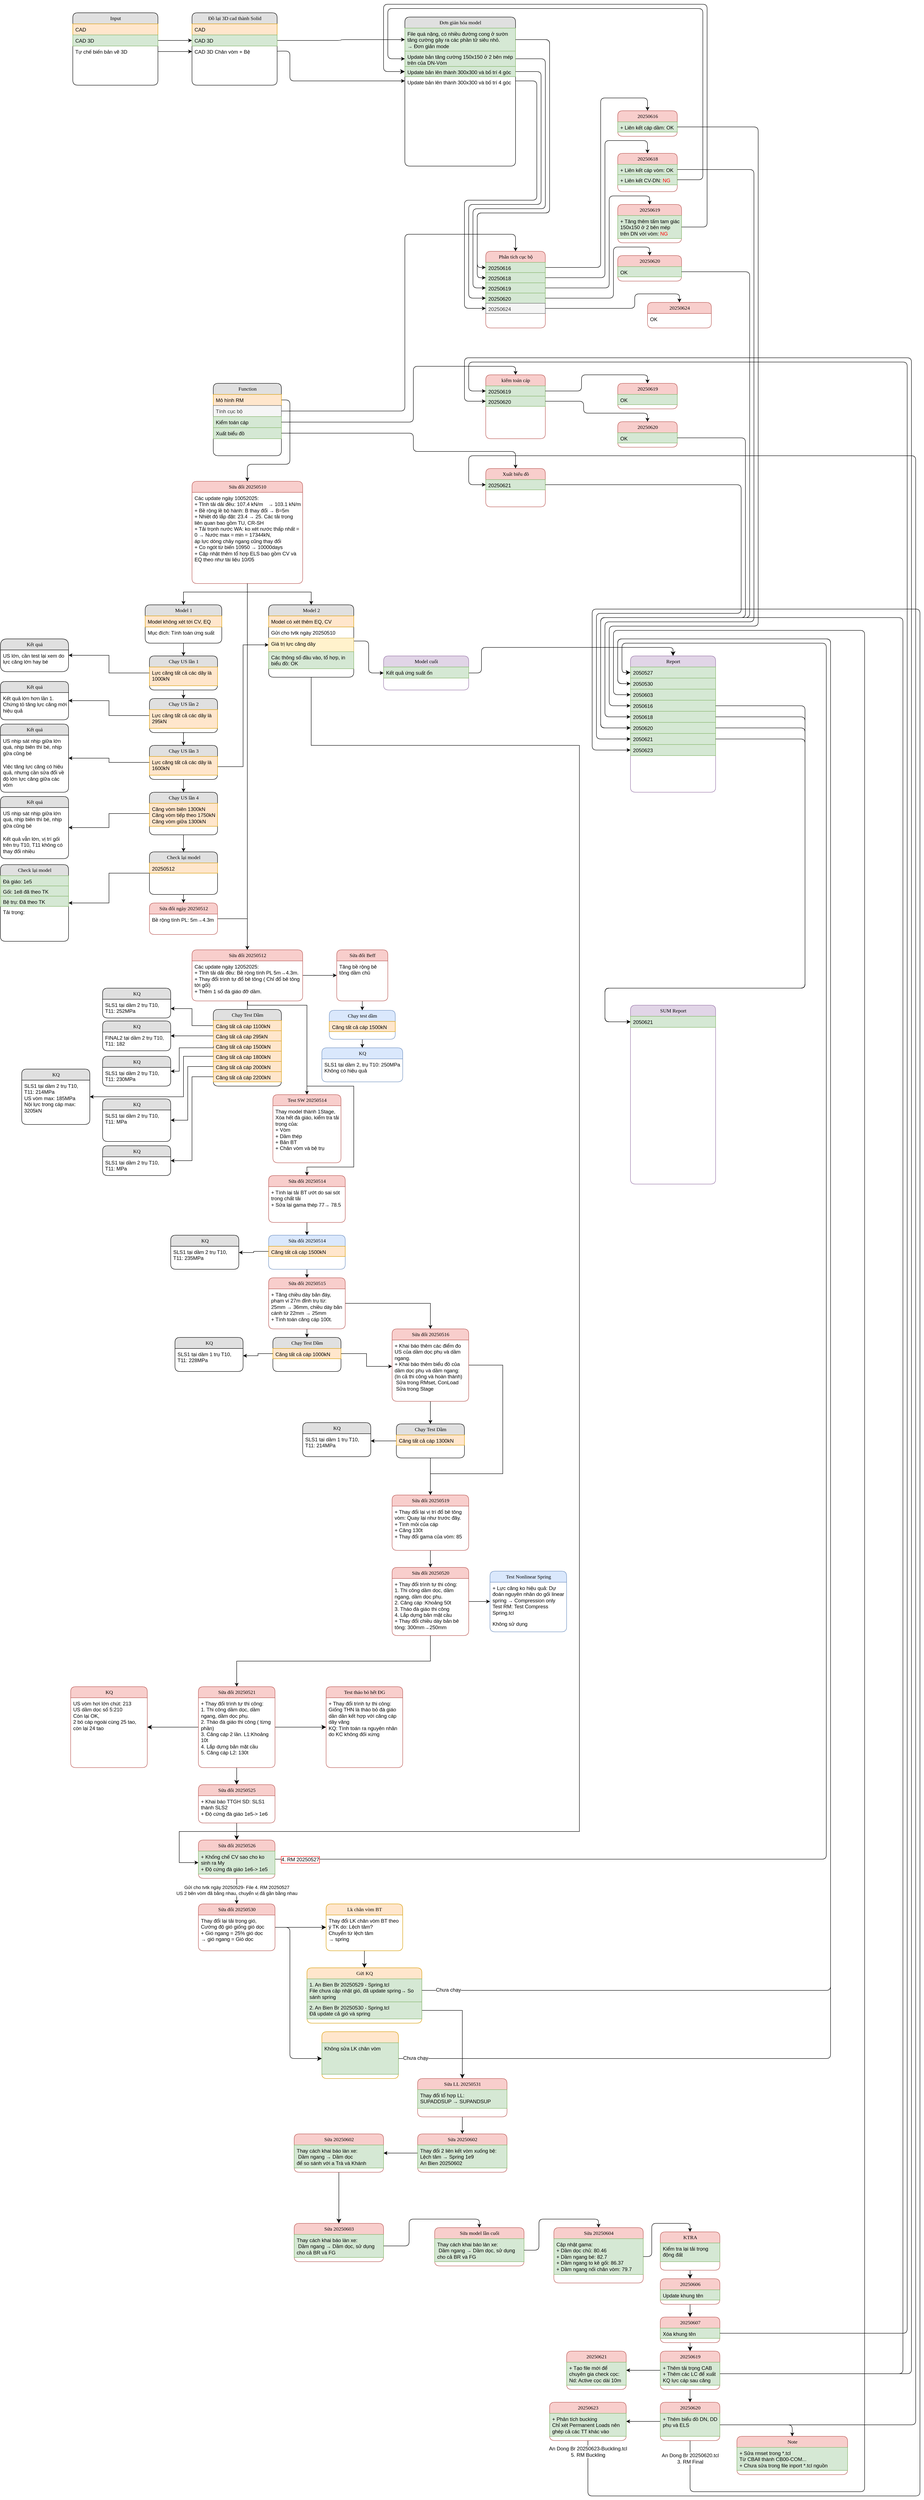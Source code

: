 <mxfile version="27.1.6">
  <diagram name="Page-1" id="b520641d-4fe3-3701-9064-5fc419738815">
    <mxGraphModel dx="2709" dy="3287" grid="1" gridSize="10" guides="1" tooltips="1" connect="1" arrows="1" fold="1" page="1" pageScale="1" pageWidth="850" pageHeight="1100" background="none" math="0" shadow="0">
      <root>
        <mxCell id="0" />
        <mxCell id="1" parent="0" />
        <mxCell id="ZcKWtI1Hsa9g-kHbRSaE-42" value="" style="edgeStyle=orthogonalEdgeStyle;rounded=1;orthogonalLoop=1;jettySize=auto;html=1;entryX=0.5;entryY=0;entryDx=0;entryDy=0;exitX=1;exitY=0.5;exitDx=0;exitDy=0;curved=0;" parent="1" source="21ea969265ad0168-7" target="ZcKWtI1Hsa9g-kHbRSaE-22" edge="1">
          <mxGeometry relative="1" as="geometry">
            <Array as="points">
              <mxPoint x="680" y="-171" />
              <mxPoint x="680" y="-20" />
              <mxPoint x="580" y="-20" />
            </Array>
          </mxGeometry>
        </mxCell>
        <mxCell id="21ea969265ad0168-6" value="Function" style="swimlane;html=1;fontStyle=0;childLayout=stackLayout;horizontal=1;startSize=26;fillColor=#e0e0e0;horizontalStack=0;resizeParent=1;resizeLast=0;collapsible=1;marginBottom=0;swimlaneFillColor=#ffffff;align=center;rounded=1;shadow=0;comic=0;labelBackgroundColor=none;strokeWidth=1;fontFamily=Verdana;fontSize=12" parent="1" vertex="1">
          <mxGeometry x="500" y="-210" width="160" height="170" as="geometry" />
        </mxCell>
        <mxCell id="21ea969265ad0168-7" value="Mô hình RM" style="text;html=1;strokeColor=#d79b00;fillColor=#ffe6cc;spacingLeft=4;spacingRight=4;whiteSpace=wrap;overflow=hidden;rotatable=0;points=[[0,0.5],[1,0.5]];portConstraint=eastwest;" parent="21ea969265ad0168-6" vertex="1">
          <mxGeometry y="26" width="160" height="26" as="geometry" />
        </mxCell>
        <mxCell id="21ea969265ad0168-8" value="Tính cục bộ" style="text;html=1;strokeColor=#666666;fillColor=#f5f5f5;spacingLeft=4;spacingRight=4;whiteSpace=wrap;overflow=hidden;rotatable=0;points=[[0,0.5],[1,0.5]];portConstraint=eastwest;fontColor=#333333;" parent="21ea969265ad0168-6" vertex="1">
          <mxGeometry y="52" width="160" height="26" as="geometry" />
        </mxCell>
        <mxCell id="21ea969265ad0168-9" value="Kiểm toán cáp" style="text;html=1;strokeColor=#82b366;fillColor=#d5e8d4;spacingLeft=4;spacingRight=4;whiteSpace=wrap;overflow=hidden;rotatable=0;points=[[0,0.5],[1,0.5]];portConstraint=eastwest;" parent="21ea969265ad0168-6" vertex="1">
          <mxGeometry y="78" width="160" height="26" as="geometry" />
        </mxCell>
        <mxCell id="TIqlVN-zFABnvOJoiO-S-1" value="Xuất biểu đồ" style="text;html=1;strokeColor=#82b366;fillColor=#d5e8d4;spacingLeft=4;spacingRight=4;whiteSpace=wrap;overflow=hidden;rotatable=0;points=[[0,0.5],[1,0.5]];portConstraint=eastwest;" parent="21ea969265ad0168-6" vertex="1">
          <mxGeometry y="104" width="160" height="26" as="geometry" />
        </mxCell>
        <mxCell id="ZcKWtI1Hsa9g-kHbRSaE-65" value="" style="edgeStyle=orthogonalEdgeStyle;rounded=0;orthogonalLoop=1;jettySize=auto;html=1;entryX=0.5;entryY=0;entryDx=0;entryDy=0;" parent="1" source="21ea969265ad0168-10" target="ZcKWtI1Hsa9g-kHbRSaE-1" edge="1">
          <mxGeometry relative="1" as="geometry" />
        </mxCell>
        <mxCell id="21ea969265ad0168-10" value="Model 1" style="swimlane;html=1;fontStyle=0;childLayout=stackLayout;horizontal=1;startSize=26;fillColor=#e0e0e0;horizontalStack=0;resizeParent=1;resizeLast=0;collapsible=1;marginBottom=0;swimlaneFillColor=#ffffff;align=center;rounded=1;shadow=0;comic=0;labelBackgroundColor=none;strokeWidth=1;fontFamily=Verdana;fontSize=12" parent="1" vertex="1">
          <mxGeometry x="340" y="310" width="180" height="90" as="geometry" />
        </mxCell>
        <mxCell id="ZcKWtI1Hsa9g-kHbRSaE-64" value="Model không xét tới CV, EQ" style="text;html=1;strokeColor=#d79b00;fillColor=#ffe6cc;spacingLeft=4;spacingRight=4;whiteSpace=wrap;overflow=hidden;rotatable=0;points=[[0,0.5],[1,0.5]];portConstraint=eastwest;" parent="21ea969265ad0168-10" vertex="1">
          <mxGeometry y="26" width="180" height="26" as="geometry" />
        </mxCell>
        <mxCell id="21ea969265ad0168-11" value="Mục đích: Tính toán ứng suất" style="text;html=1;spacingLeft=4;spacingRight=4;whiteSpace=wrap;overflow=hidden;rotatable=0;points=[[0,0.5],[1,0.5]];portConstraint=eastwest;" parent="21ea969265ad0168-10" vertex="1">
          <mxGeometry y="52" width="180" height="26" as="geometry" />
        </mxCell>
        <mxCell id="ZcKWtI1Hsa9g-kHbRSaE-9" value="" style="edgeStyle=orthogonalEdgeStyle;rounded=0;orthogonalLoop=1;jettySize=auto;html=1;" parent="1" source="ZcKWtI1Hsa9g-kHbRSaE-1" target="ZcKWtI1Hsa9g-kHbRSaE-7" edge="1">
          <mxGeometry relative="1" as="geometry" />
        </mxCell>
        <mxCell id="ZcKWtI1Hsa9g-kHbRSaE-75" value="" style="edgeStyle=orthogonalEdgeStyle;rounded=0;orthogonalLoop=1;jettySize=auto;html=1;" parent="1" source="ZcKWtI1Hsa9g-kHbRSaE-1" target="ZcKWtI1Hsa9g-kHbRSaE-72" edge="1">
          <mxGeometry relative="1" as="geometry" />
        </mxCell>
        <mxCell id="ZcKWtI1Hsa9g-kHbRSaE-1" value="Chạy US lần 1" style="swimlane;html=1;fontStyle=0;childLayout=stackLayout;horizontal=1;startSize=26;fillColor=#e0e0e0;horizontalStack=0;resizeParent=1;resizeLast=0;collapsible=1;marginBottom=0;swimlaneFillColor=#ffffff;align=center;rounded=1;shadow=0;comic=0;labelBackgroundColor=none;strokeWidth=1;fontFamily=Verdana;fontSize=12" parent="1" vertex="1">
          <mxGeometry x="350" y="430" width="160" height="80" as="geometry" />
        </mxCell>
        <mxCell id="ZcKWtI1Hsa9g-kHbRSaE-10" value="Lực căng tất cả các dây là 1000kN" style="text;html=1;strokeColor=#d79b00;fillColor=#ffe6cc;spacingLeft=4;spacingRight=4;whiteSpace=wrap;overflow=hidden;rotatable=0;points=[[0,0.5],[1,0.5]];portConstraint=eastwest;" parent="ZcKWtI1Hsa9g-kHbRSaE-1" vertex="1">
          <mxGeometry y="26" width="160" height="44" as="geometry" />
        </mxCell>
        <mxCell id="ZcKWtI1Hsa9g-kHbRSaE-15" value="" style="edgeStyle=orthogonalEdgeStyle;rounded=0;orthogonalLoop=1;jettySize=auto;html=1;" parent="1" source="ZcKWtI1Hsa9g-kHbRSaE-7" target="ZcKWtI1Hsa9g-kHbRSaE-12" edge="1">
          <mxGeometry relative="1" as="geometry" />
        </mxCell>
        <mxCell id="ZcKWtI1Hsa9g-kHbRSaE-78" value="" style="edgeStyle=orthogonalEdgeStyle;rounded=0;orthogonalLoop=1;jettySize=auto;html=1;" parent="1" source="ZcKWtI1Hsa9g-kHbRSaE-7" target="ZcKWtI1Hsa9g-kHbRSaE-76" edge="1">
          <mxGeometry relative="1" as="geometry" />
        </mxCell>
        <mxCell id="ZcKWtI1Hsa9g-kHbRSaE-7" value="Chạy US lần 2" style="swimlane;html=1;fontStyle=0;childLayout=stackLayout;horizontal=1;startSize=26;fillColor=#e0e0e0;horizontalStack=0;resizeParent=1;resizeLast=0;collapsible=1;marginBottom=0;swimlaneFillColor=#ffffff;align=center;rounded=1;shadow=0;comic=0;labelBackgroundColor=none;strokeWidth=1;fontFamily=Verdana;fontSize=12" parent="1" vertex="1">
          <mxGeometry x="350" y="530" width="160" height="80" as="geometry" />
        </mxCell>
        <mxCell id="ZcKWtI1Hsa9g-kHbRSaE-11" value="Lực căng tất cả các dây là 295kN" style="text;html=1;strokeColor=#d79b00;fillColor=#ffe6cc;spacingLeft=4;spacingRight=4;whiteSpace=wrap;overflow=hidden;rotatable=0;points=[[0,0.5],[1,0.5]];portConstraint=eastwest;" parent="ZcKWtI1Hsa9g-kHbRSaE-7" vertex="1">
          <mxGeometry y="26" width="160" height="44" as="geometry" />
        </mxCell>
        <mxCell id="ZcKWtI1Hsa9g-kHbRSaE-21" value="" style="edgeStyle=orthogonalEdgeStyle;rounded=0;orthogonalLoop=1;jettySize=auto;html=1;" parent="1" source="ZcKWtI1Hsa9g-kHbRSaE-12" target="ZcKWtI1Hsa9g-kHbRSaE-17" edge="1">
          <mxGeometry relative="1" as="geometry" />
        </mxCell>
        <mxCell id="ZcKWtI1Hsa9g-kHbRSaE-48" value="" style="edgeStyle=orthogonalEdgeStyle;rounded=0;orthogonalLoop=1;jettySize=auto;html=1;entryX=0;entryY=0.5;entryDx=0;entryDy=0;" parent="1" source="ZcKWtI1Hsa9g-kHbRSaE-12" target="ZcKWtI1Hsa9g-kHbRSaE-50" edge="1">
          <mxGeometry relative="1" as="geometry">
            <mxPoint x="590" y="380" as="targetPoint" />
            <Array as="points">
              <mxPoint x="570" y="690" />
              <mxPoint x="570" y="404" />
            </Array>
          </mxGeometry>
        </mxCell>
        <mxCell id="ZcKWtI1Hsa9g-kHbRSaE-83" value="" style="edgeStyle=orthogonalEdgeStyle;rounded=0;orthogonalLoop=1;jettySize=auto;html=1;" parent="1" source="ZcKWtI1Hsa9g-kHbRSaE-12" target="ZcKWtI1Hsa9g-kHbRSaE-79" edge="1">
          <mxGeometry relative="1" as="geometry" />
        </mxCell>
        <mxCell id="ZcKWtI1Hsa9g-kHbRSaE-12" value="Chạy US lần 3" style="swimlane;html=1;fontStyle=0;childLayout=stackLayout;horizontal=1;startSize=26;fillColor=#e0e0e0;horizontalStack=0;resizeParent=1;resizeLast=0;collapsible=1;marginBottom=0;swimlaneFillColor=#ffffff;align=center;rounded=1;shadow=0;comic=0;labelBackgroundColor=none;strokeWidth=1;fontFamily=Verdana;fontSize=12" parent="1" vertex="1">
          <mxGeometry x="350" y="640" width="160" height="80" as="geometry" />
        </mxCell>
        <mxCell id="ZcKWtI1Hsa9g-kHbRSaE-13" value="Lực căng tất cả các dây là 1600kN" style="text;html=1;strokeColor=#d79b00;fillColor=#ffe6cc;spacingLeft=4;spacingRight=4;whiteSpace=wrap;overflow=hidden;rotatable=0;points=[[0,0.5],[1,0.5]];portConstraint=eastwest;" parent="ZcKWtI1Hsa9g-kHbRSaE-12" vertex="1">
          <mxGeometry y="26" width="160" height="44" as="geometry" />
        </mxCell>
        <mxCell id="ZcKWtI1Hsa9g-kHbRSaE-89" value="" style="edgeStyle=orthogonalEdgeStyle;rounded=0;orthogonalLoop=1;jettySize=auto;html=1;" parent="1" source="ZcKWtI1Hsa9g-kHbRSaE-17" target="ZcKWtI1Hsa9g-kHbRSaE-85" edge="1">
          <mxGeometry relative="1" as="geometry" />
        </mxCell>
        <mxCell id="ZcKWtI1Hsa9g-kHbRSaE-92" value="" style="edgeStyle=orthogonalEdgeStyle;rounded=0;orthogonalLoop=1;jettySize=auto;html=1;" parent="1" source="ZcKWtI1Hsa9g-kHbRSaE-17" target="ZcKWtI1Hsa9g-kHbRSaE-90" edge="1">
          <mxGeometry relative="1" as="geometry">
            <Array as="points">
              <mxPoint x="430" y="860" />
              <mxPoint x="430" y="860" />
            </Array>
          </mxGeometry>
        </mxCell>
        <mxCell id="ZcKWtI1Hsa9g-kHbRSaE-17" value="Chạy US lần 4" style="swimlane;html=1;fontStyle=0;childLayout=stackLayout;horizontal=1;startSize=26;fillColor=#e0e0e0;horizontalStack=0;resizeParent=1;resizeLast=0;collapsible=1;marginBottom=0;swimlaneFillColor=#ffffff;align=center;rounded=1;shadow=0;comic=0;labelBackgroundColor=none;strokeWidth=1;fontFamily=Verdana;fontSize=12" parent="1" vertex="1">
          <mxGeometry x="350" y="750" width="160" height="100" as="geometry" />
        </mxCell>
        <mxCell id="ZcKWtI1Hsa9g-kHbRSaE-18" value="Căng vòm biên 1300kN&lt;div&gt;Căng vòm tiếp theo 1750kN&lt;/div&gt;&lt;div&gt;Căng vòm giữa 1300kN&lt;/div&gt;" style="text;html=1;strokeColor=#d79b00;fillColor=#ffe6cc;spacingLeft=4;spacingRight=4;whiteSpace=wrap;overflow=hidden;rotatable=0;points=[[0,0.5],[1,0.5]];portConstraint=eastwest;" parent="ZcKWtI1Hsa9g-kHbRSaE-17" vertex="1">
          <mxGeometry y="26" width="160" height="54" as="geometry" />
        </mxCell>
        <mxCell id="ZcKWtI1Hsa9g-kHbRSaE-63" value="" style="edgeStyle=orthogonalEdgeStyle;rounded=0;orthogonalLoop=1;jettySize=auto;html=1;entryX=0.5;entryY=0;entryDx=0;entryDy=0;exitX=0.5;exitY=1;exitDx=0;exitDy=0;flowAnimation=0;" parent="1" source="ZcKWtI1Hsa9g-kHbRSaE-22" target="21ea969265ad0168-10" edge="1">
          <mxGeometry relative="1" as="geometry">
            <mxPoint x="420" y="260" as="targetPoint" />
            <Array as="points">
              <mxPoint x="580" y="280" />
              <mxPoint x="430" y="280" />
            </Array>
          </mxGeometry>
        </mxCell>
        <mxCell id="eAJpKgocKo00yRRnLbiQ-3" value="" style="edgeStyle=orthogonalEdgeStyle;rounded=0;orthogonalLoop=1;jettySize=auto;html=1;" parent="1" source="ZcKWtI1Hsa9g-kHbRSaE-22" target="eAJpKgocKo00yRRnLbiQ-1" edge="1">
          <mxGeometry relative="1" as="geometry" />
        </mxCell>
        <mxCell id="ZcKWtI1Hsa9g-kHbRSaE-22" value="Sửa đổi 20250510" style="swimlane;html=1;fontStyle=0;childLayout=stackLayout;horizontal=1;startSize=26;fillColor=#f8cecc;horizontalStack=0;resizeParent=1;resizeLast=0;collapsible=1;marginBottom=0;swimlaneFillColor=#ffffff;align=center;rounded=1;shadow=0;comic=0;labelBackgroundColor=none;strokeWidth=1;fontFamily=Verdana;fontSize=12;strokeColor=#b85450;" parent="1" vertex="1">
          <mxGeometry x="450" y="20" width="260" height="240" as="geometry" />
        </mxCell>
        <mxCell id="ZcKWtI1Hsa9g-kHbRSaE-23" value="&lt;div&gt;Các update ngày 10052025:&lt;/div&gt;&lt;div&gt;+ Tĩnh tải dải đều: 107.4 kN/m　→ 103.1 kN/m&lt;/div&gt;&lt;div&gt;+ Bề rộng lề bộ hành: B thay đổi → B=5m&lt;/div&gt;&lt;div&gt;+ Nhiệt độ lắp đặt: 23.4 → 25. Các tải trọng liên quan bao gồm TU, CR-SH&lt;/div&gt;&lt;div&gt;+ Tải trọnh nước WA: ko xét nước thấp nhất = 0 → Nước max = min = 17344kN,&amp;nbsp;&lt;/div&gt;&lt;div&gt;áp lực dòng chảy ngang cũng thay đổi&lt;/div&gt;&lt;div&gt;+ Co ngót từ biến 10950 → 10000days&lt;/div&gt;&lt;div&gt;+ Cập nhật thêm tổ hợp ELS bao gồm CV và EQ theo như tài liệu 10/05&lt;/div&gt;" style="text;html=1;strokeColor=none;fillColor=none;spacingLeft=4;spacingRight=4;whiteSpace=wrap;overflow=hidden;rotatable=0;points=[[0,0.5],[1,0.5]];portConstraint=eastwest;" parent="ZcKWtI1Hsa9g-kHbRSaE-22" vertex="1">
          <mxGeometry y="26" width="260" height="174" as="geometry" />
        </mxCell>
        <mxCell id="ZcKWtI1Hsa9g-kHbRSaE-30" value="" style="edgeStyle=orthogonalEdgeStyle;rounded=0;orthogonalLoop=1;jettySize=auto;html=1;entryX=0.5;entryY=0;entryDx=0;entryDy=0;exitX=0.5;exitY=1;exitDx=0;exitDy=0;" parent="1" source="ZcKWtI1Hsa9g-kHbRSaE-22" target="ZcKWtI1Hsa9g-kHbRSaE-38" edge="1">
          <mxGeometry relative="1" as="geometry">
            <mxPoint x="340" y="540" as="targetPoint" />
            <Array as="points">
              <mxPoint x="580" y="280" />
              <mxPoint x="730" y="280" />
            </Array>
          </mxGeometry>
        </mxCell>
        <mxCell id="ZcKWtI1Hsa9g-kHbRSaE-71" value="" style="edgeStyle=orthogonalEdgeStyle;rounded=1;orthogonalLoop=1;jettySize=auto;html=1;curved=0;" parent="1" source="ZcKWtI1Hsa9g-kHbRSaE-38" target="ZcKWtI1Hsa9g-kHbRSaE-66" edge="1">
          <mxGeometry relative="1" as="geometry" />
        </mxCell>
        <mxCell id="Ugecf2p9yikkqJVGO9DQ-6" value="" style="edgeStyle=orthogonalEdgeStyle;rounded=0;orthogonalLoop=1;jettySize=auto;html=1;entryX=0;entryY=0.5;entryDx=0;entryDy=0;" parent="1" source="ZcKWtI1Hsa9g-kHbRSaE-38" target="d7y5ZlwVaBhikPxvO31W-11" edge="1">
          <mxGeometry relative="1" as="geometry">
            <mxPoint x="1290" y="2290" as="targetPoint" />
            <Array as="points">
              <mxPoint x="730" y="640" />
              <mxPoint x="1360" y="640" />
              <mxPoint x="1360" y="3190" />
              <mxPoint x="420" y="3190" />
              <mxPoint x="420" y="3263" />
            </Array>
          </mxGeometry>
        </mxCell>
        <mxCell id="ZcKWtI1Hsa9g-kHbRSaE-38" value="Model 2" style="swimlane;html=1;fontStyle=0;childLayout=stackLayout;horizontal=1;startSize=26;fillColor=#e0e0e0;horizontalStack=0;resizeParent=1;resizeLast=0;collapsible=1;marginBottom=0;swimlaneFillColor=#ffffff;align=center;rounded=1;shadow=0;comic=0;labelBackgroundColor=none;strokeWidth=1;fontFamily=Verdana;fontSize=12" parent="1" vertex="1">
          <mxGeometry x="630" y="310" width="200" height="170" as="geometry" />
        </mxCell>
        <mxCell id="ZcKWtI1Hsa9g-kHbRSaE-43" value="Model có xét thêm EQ, CV" style="text;html=1;strokeColor=#d79b00;fillColor=#ffe6cc;spacingLeft=4;spacingRight=4;whiteSpace=wrap;overflow=hidden;rotatable=0;points=[[0,0.5],[1,0.5]];portConstraint=eastwest;" parent="ZcKWtI1Hsa9g-kHbRSaE-38" vertex="1">
          <mxGeometry y="26" width="200" height="26" as="geometry" />
        </mxCell>
        <mxCell id="ZcKWtI1Hsa9g-kHbRSaE-39" value="Gửi cho tvtk ngày 20250510" style="text;html=1;strokeColor=none;fillColor=none;spacingLeft=4;spacingRight=4;whiteSpace=wrap;overflow=hidden;rotatable=0;points=[[0,0.5],[1,0.5]];portConstraint=eastwest;" parent="ZcKWtI1Hsa9g-kHbRSaE-38" vertex="1">
          <mxGeometry y="52" width="200" height="26" as="geometry" />
        </mxCell>
        <mxCell id="ZcKWtI1Hsa9g-kHbRSaE-50" value="Giá trị lực căng dây" style="text;html=1;strokeColor=#d6b656;fillColor=#fff2cc;spacingLeft=4;spacingRight=4;whiteSpace=wrap;overflow=hidden;rotatable=0;points=[[0,0.5],[1,0.5]];portConstraint=eastwest;" parent="ZcKWtI1Hsa9g-kHbRSaE-38" vertex="1">
          <mxGeometry y="78" width="200" height="32" as="geometry" />
        </mxCell>
        <mxCell id="ZcKWtI1Hsa9g-kHbRSaE-49" value="Các thông số đầu vào, tổ hợp, in biểu đồ: OK" style="text;html=1;strokeColor=#82b366;fillColor=#d5e8d4;spacingLeft=4;spacingRight=4;whiteSpace=wrap;overflow=hidden;rotatable=0;points=[[0,0.5],[1,0.5]];portConstraint=eastwest;" parent="ZcKWtI1Hsa9g-kHbRSaE-38" vertex="1">
          <mxGeometry y="110" width="200" height="40" as="geometry" />
        </mxCell>
        <mxCell id="jVrLA1miX4F0RIQfp13S-14" value="" style="edgeStyle=orthogonalEdgeStyle;rounded=1;orthogonalLoop=1;jettySize=auto;html=1;fontSize=12;startSize=8;endSize=8;entryX=0.5;entryY=0;entryDx=0;entryDy=0;curved=0;" parent="1" source="ZcKWtI1Hsa9g-kHbRSaE-66" target="jVrLA1miX4F0RIQfp13S-12" edge="1">
          <mxGeometry relative="1" as="geometry">
            <Array as="points">
              <mxPoint x="1130" y="470" />
              <mxPoint x="1130" y="410" />
              <mxPoint x="1580" y="410" />
            </Array>
          </mxGeometry>
        </mxCell>
        <mxCell id="ZcKWtI1Hsa9g-kHbRSaE-66" value="Model cuối" style="swimlane;html=1;fontStyle=0;childLayout=stackLayout;horizontal=1;startSize=26;fillColor=#e1d5e7;horizontalStack=0;resizeParent=1;resizeLast=0;collapsible=1;marginBottom=0;swimlaneFillColor=#ffffff;align=center;rounded=1;shadow=0;comic=0;labelBackgroundColor=none;strokeWidth=1;fontFamily=Verdana;fontSize=12;strokeColor=#9673a6;" parent="1" vertex="1">
          <mxGeometry x="900" y="430" width="200" height="80" as="geometry" />
        </mxCell>
        <mxCell id="ZcKWtI1Hsa9g-kHbRSaE-67" value="Kết quả ứng suất ổn" style="text;html=1;strokeColor=#82b366;fillColor=#d5e8d4;spacingLeft=4;spacingRight=4;whiteSpace=wrap;overflow=hidden;rotatable=0;points=[[0,0.5],[1,0.5]];portConstraint=eastwest;" parent="ZcKWtI1Hsa9g-kHbRSaE-66" vertex="1">
          <mxGeometry y="26" width="200" height="26" as="geometry" />
        </mxCell>
        <mxCell id="ZcKWtI1Hsa9g-kHbRSaE-72" value="Kết quả" style="swimlane;html=1;fontStyle=0;childLayout=stackLayout;horizontal=1;startSize=26;fillColor=#e0e0e0;horizontalStack=0;resizeParent=1;resizeLast=0;collapsible=1;marginBottom=0;swimlaneFillColor=#ffffff;align=center;rounded=1;shadow=0;comic=0;labelBackgroundColor=none;strokeWidth=1;fontFamily=Verdana;fontSize=12;arcSize=20;" parent="1" vertex="1">
          <mxGeometry y="390" width="160" height="77" as="geometry" />
        </mxCell>
        <mxCell id="ZcKWtI1Hsa9g-kHbRSaE-74" value="US lớn, cần test lại xem do lực căng lớn hay bé" style="text;html=1;strokeColor=none;fillColor=none;spacingLeft=4;spacingRight=4;whiteSpace=wrap;overflow=hidden;rotatable=0;points=[[0,0.5],[1,0.5]];portConstraint=eastwest;" parent="ZcKWtI1Hsa9g-kHbRSaE-72" vertex="1">
          <mxGeometry y="26" width="160" height="44" as="geometry" />
        </mxCell>
        <mxCell id="ZcKWtI1Hsa9g-kHbRSaE-76" value="Kết quả" style="swimlane;html=1;fontStyle=0;childLayout=stackLayout;horizontal=1;startSize=26;fillColor=#e0e0e0;horizontalStack=0;resizeParent=1;resizeLast=0;collapsible=1;marginBottom=0;swimlaneFillColor=#ffffff;align=center;rounded=1;shadow=0;comic=0;labelBackgroundColor=none;strokeWidth=1;fontFamily=Verdana;fontSize=12" parent="1" vertex="1">
          <mxGeometry y="490" width="160" height="90" as="geometry" />
        </mxCell>
        <mxCell id="ZcKWtI1Hsa9g-kHbRSaE-77" value="Kết quả lớn hơn lần 1. Chứng tỏ tăng lực căng mới hiệu quả" style="text;html=1;spacingLeft=4;spacingRight=4;whiteSpace=wrap;overflow=hidden;rotatable=0;points=[[0,0.5],[1,0.5]];portConstraint=eastwest;" parent="ZcKWtI1Hsa9g-kHbRSaE-76" vertex="1">
          <mxGeometry y="26" width="160" height="64" as="geometry" />
        </mxCell>
        <mxCell id="ZcKWtI1Hsa9g-kHbRSaE-79" value="Kết quả" style="swimlane;html=1;fontStyle=0;childLayout=stackLayout;horizontal=1;startSize=26;fillColor=#e0e0e0;horizontalStack=0;resizeParent=1;resizeLast=0;collapsible=1;marginBottom=0;swimlaneFillColor=#ffffff;align=center;rounded=1;shadow=0;comic=0;labelBackgroundColor=none;strokeWidth=1;fontFamily=Verdana;fontSize=12" parent="1" vertex="1">
          <mxGeometry y="590" width="160" height="160" as="geometry" />
        </mxCell>
        <mxCell id="ZcKWtI1Hsa9g-kHbRSaE-81" value="US nhịp sát nhịp giữa lớn quá, nhịp biên thì bé, nhịp gữa cũng bé" style="text;html=1;strokeColor=none;fillColor=none;spacingLeft=4;spacingRight=4;whiteSpace=wrap;overflow=hidden;rotatable=0;points=[[0,0.5],[1,0.5]];portConstraint=eastwest;" parent="ZcKWtI1Hsa9g-kHbRSaE-79" vertex="1">
          <mxGeometry y="26" width="160" height="60" as="geometry" />
        </mxCell>
        <mxCell id="ZcKWtI1Hsa9g-kHbRSaE-82" value="Việc tăng lực căng có hiệu quả, nhưng cần sửa đổi về độ lớn lực căng giữa các vòm" style="text;html=1;strokeColor=none;fillColor=none;spacingLeft=4;spacingRight=4;whiteSpace=wrap;overflow=hidden;rotatable=0;points=[[0,0.5],[1,0.5]];portConstraint=eastwest;" parent="ZcKWtI1Hsa9g-kHbRSaE-79" vertex="1">
          <mxGeometry y="86" width="160" height="60" as="geometry" />
        </mxCell>
        <mxCell id="ZcKWtI1Hsa9g-kHbRSaE-85" value="Kết quả" style="swimlane;html=1;fontStyle=0;childLayout=stackLayout;horizontal=1;startSize=26;fillColor=#e0e0e0;horizontalStack=0;resizeParent=1;resizeLast=0;collapsible=1;marginBottom=0;swimlaneFillColor=#ffffff;align=center;rounded=1;shadow=0;comic=0;labelBackgroundColor=none;strokeWidth=1;fontFamily=Verdana;fontSize=12" parent="1" vertex="1">
          <mxGeometry y="760" width="160" height="146" as="geometry" />
        </mxCell>
        <mxCell id="ZcKWtI1Hsa9g-kHbRSaE-87" value="US nhịp sát nhịp giữa lớn quá, nhịp biên thì bé, nhịp gữa cũng bé" style="text;html=1;strokeColor=none;fillColor=none;spacingLeft=4;spacingRight=4;whiteSpace=wrap;overflow=hidden;rotatable=0;points=[[0,0.5],[1,0.5]];portConstraint=eastwest;" parent="ZcKWtI1Hsa9g-kHbRSaE-85" vertex="1">
          <mxGeometry y="26" width="160" height="60" as="geometry" />
        </mxCell>
        <mxCell id="ZcKWtI1Hsa9g-kHbRSaE-88" value="Kết quả vẫn lớn, vị trí gối trên trụ T10, T11 không có thay đổi nhiều" style="text;html=1;strokeColor=none;fillColor=none;spacingLeft=4;spacingRight=4;whiteSpace=wrap;overflow=hidden;rotatable=0;points=[[0,0.5],[1,0.5]];portConstraint=eastwest;" parent="ZcKWtI1Hsa9g-kHbRSaE-85" vertex="1">
          <mxGeometry y="86" width="160" height="60" as="geometry" />
        </mxCell>
        <mxCell id="ZcKWtI1Hsa9g-kHbRSaE-97" value="" style="edgeStyle=orthogonalEdgeStyle;rounded=0;orthogonalLoop=1;jettySize=auto;html=1;" parent="1" source="ZcKWtI1Hsa9g-kHbRSaE-90" target="ZcKWtI1Hsa9g-kHbRSaE-95" edge="1">
          <mxGeometry relative="1" as="geometry" />
        </mxCell>
        <mxCell id="ZcKWtI1Hsa9g-kHbRSaE-103" value="" style="edgeStyle=orthogonalEdgeStyle;rounded=0;orthogonalLoop=1;jettySize=auto;html=1;" parent="1" source="ZcKWtI1Hsa9g-kHbRSaE-90" target="ZcKWtI1Hsa9g-kHbRSaE-101" edge="1">
          <mxGeometry relative="1" as="geometry" />
        </mxCell>
        <mxCell id="ZcKWtI1Hsa9g-kHbRSaE-90" value="Check lại model" style="swimlane;html=1;fontStyle=0;childLayout=stackLayout;horizontal=1;startSize=26;fillColor=#e0e0e0;horizontalStack=0;resizeParent=1;resizeLast=0;collapsible=1;marginBottom=0;swimlaneFillColor=#ffffff;align=center;rounded=1;shadow=0;comic=0;labelBackgroundColor=none;strokeWidth=1;fontFamily=Verdana;fontSize=12" parent="1" vertex="1">
          <mxGeometry x="350" y="890" width="160" height="100" as="geometry" />
        </mxCell>
        <mxCell id="ZcKWtI1Hsa9g-kHbRSaE-91" value="20250512" style="text;html=1;strokeColor=#d79b00;fillColor=#ffe6cc;spacingLeft=4;spacingRight=4;whiteSpace=wrap;overflow=hidden;rotatable=0;points=[[0,0.5],[1,0.5]];portConstraint=eastwest;" parent="ZcKWtI1Hsa9g-kHbRSaE-90" vertex="1">
          <mxGeometry y="26" width="160" height="24" as="geometry" />
        </mxCell>
        <mxCell id="ZcKWtI1Hsa9g-kHbRSaE-95" value="Check lại model" style="swimlane;html=1;fontStyle=0;childLayout=stackLayout;horizontal=1;startSize=26;fillColor=#e0e0e0;horizontalStack=0;resizeParent=1;resizeLast=0;collapsible=1;marginBottom=0;swimlaneFillColor=#ffffff;align=center;rounded=1;shadow=0;comic=0;labelBackgroundColor=none;strokeWidth=1;fontFamily=Verdana;fontSize=12" parent="1" vertex="1">
          <mxGeometry y="920" width="160" height="180" as="geometry" />
        </mxCell>
        <mxCell id="ZcKWtI1Hsa9g-kHbRSaE-96" value="Đà giáo: 1e5" style="text;html=1;spacingLeft=4;spacingRight=4;whiteSpace=wrap;overflow=hidden;rotatable=0;points=[[0,0.5],[1,0.5]];portConstraint=eastwest;fillColor=#d5e8d4;strokeColor=#82b366;" parent="ZcKWtI1Hsa9g-kHbRSaE-95" vertex="1">
          <mxGeometry y="26" width="160" height="24" as="geometry" />
        </mxCell>
        <mxCell id="ZcKWtI1Hsa9g-kHbRSaE-98" value="Gối: 1e8 đã theo TK" style="text;html=1;spacingLeft=4;spacingRight=4;whiteSpace=wrap;overflow=hidden;rotatable=0;points=[[0,0.5],[1,0.5]];portConstraint=eastwest;fillColor=#d5e8d4;strokeColor=#82b366;" parent="ZcKWtI1Hsa9g-kHbRSaE-95" vertex="1">
          <mxGeometry y="50" width="160" height="24" as="geometry" />
        </mxCell>
        <mxCell id="ZcKWtI1Hsa9g-kHbRSaE-100" value="Bệ trụ: Đã theo TK" style="text;html=1;spacingLeft=4;spacingRight=4;whiteSpace=wrap;overflow=hidden;rotatable=0;points=[[0,0.5],[1,0.5]];portConstraint=eastwest;fillColor=#d5e8d4;strokeColor=#82b366;" parent="ZcKWtI1Hsa9g-kHbRSaE-95" vertex="1">
          <mxGeometry y="74" width="160" height="24" as="geometry" />
        </mxCell>
        <mxCell id="ZcKWtI1Hsa9g-kHbRSaE-99" value="Tải trọng:&amp;nbsp;" style="text;html=1;spacingLeft=4;spacingRight=4;whiteSpace=wrap;overflow=hidden;rotatable=0;points=[[0,0.5],[1,0.5]];portConstraint=eastwest;" parent="ZcKWtI1Hsa9g-kHbRSaE-95" vertex="1">
          <mxGeometry y="98" width="160" height="24" as="geometry" />
        </mxCell>
        <mxCell id="eAJpKgocKo00yRRnLbiQ-16" value="" style="edgeStyle=orthogonalEdgeStyle;rounded=0;orthogonalLoop=1;jettySize=auto;html=1;entryX=0.5;entryY=0;entryDx=0;entryDy=0;horizontal=0;" parent="1" source="ZcKWtI1Hsa9g-kHbRSaE-101" target="eAJpKgocKo00yRRnLbiQ-1" edge="1">
          <mxGeometry relative="1" as="geometry">
            <mxPoint x="590" y="1047" as="targetPoint" />
            <Array as="points">
              <mxPoint x="580" y="1047" />
            </Array>
          </mxGeometry>
        </mxCell>
        <mxCell id="ZcKWtI1Hsa9g-kHbRSaE-101" value="Sửa đổi ngày 20250512" style="swimlane;html=1;fontStyle=0;childLayout=stackLayout;horizontal=1;startSize=26;fillColor=#f8cecc;horizontalStack=0;resizeParent=1;resizeLast=0;collapsible=1;marginBottom=0;swimlaneFillColor=#ffffff;align=center;rounded=1;shadow=0;comic=0;labelBackgroundColor=none;strokeWidth=1;fontFamily=Verdana;fontSize=12;strokeColor=#b85450;" parent="1" vertex="1">
          <mxGeometry x="350" y="1010" width="160" height="74" as="geometry" />
        </mxCell>
        <mxCell id="ZcKWtI1Hsa9g-kHbRSaE-102" value="Bề rộng tính PL: 5m→4.3m" style="text;html=1;spacingLeft=4;spacingRight=4;whiteSpace=wrap;overflow=hidden;rotatable=0;points=[[0,0.5],[1,0.5]];portConstraint=eastwest;" parent="ZcKWtI1Hsa9g-kHbRSaE-101" vertex="1">
          <mxGeometry y="26" width="160" height="24" as="geometry" />
        </mxCell>
        <mxCell id="eAJpKgocKo00yRRnLbiQ-6" value="" style="edgeStyle=orthogonalEdgeStyle;rounded=0;orthogonalLoop=1;jettySize=auto;html=1;" parent="1" source="eAJpKgocKo00yRRnLbiQ-1" edge="1">
          <mxGeometry relative="1" as="geometry">
            <mxPoint x="580" y="1320" as="targetPoint" />
          </mxGeometry>
        </mxCell>
        <mxCell id="MI-MHxJHhFcNUqdOQOmD-16" value="" style="edgeStyle=orthogonalEdgeStyle;rounded=0;orthogonalLoop=1;jettySize=auto;html=1;" parent="1" source="eAJpKgocKo00yRRnLbiQ-1" target="MI-MHxJHhFcNUqdOQOmD-14" edge="1">
          <mxGeometry relative="1" as="geometry" />
        </mxCell>
        <mxCell id="MI-MHxJHhFcNUqdOQOmD-40" value="" style="edgeStyle=orthogonalEdgeStyle;rounded=0;orthogonalLoop=1;jettySize=auto;html=1;exitX=0.502;exitY=1;exitDx=0;exitDy=0;exitPerimeter=0;entryX=0.5;entryY=0;entryDx=0;entryDy=0;" parent="1" source="eAJpKgocKo00yRRnLbiQ-2" target="MI-MHxJHhFcNUqdOQOmD-38" edge="1">
          <mxGeometry relative="1" as="geometry">
            <Array as="points">
              <mxPoint x="581" y="1250" />
              <mxPoint x="720" y="1250" />
            </Array>
          </mxGeometry>
        </mxCell>
        <mxCell id="eAJpKgocKo00yRRnLbiQ-1" value="Sửa đổi 20250512" style="swimlane;html=1;fontStyle=0;childLayout=stackLayout;horizontal=1;startSize=26;fillColor=#f8cecc;horizontalStack=0;resizeParent=1;resizeLast=0;collapsible=1;marginBottom=0;swimlaneFillColor=#ffffff;align=center;rounded=1;shadow=0;comic=0;labelBackgroundColor=none;strokeWidth=1;fontFamily=Verdana;fontSize=12;strokeColor=#b85450;" parent="1" vertex="1">
          <mxGeometry x="450" y="1120" width="260" height="120" as="geometry" />
        </mxCell>
        <mxCell id="eAJpKgocKo00yRRnLbiQ-2" value="&lt;div&gt;Các update ngày 12052025:&lt;/div&gt;&lt;div&gt;+ Tĩnh tải dải đều: Bề rộng tính PL 5m→4.3m.&lt;/div&gt;&lt;div&gt;+ Thay đổi trình tự đổ bê tông ( Chỉ đổ bê tông tới gối)&lt;/div&gt;&lt;div&gt;+ Thêm 1 số đà giáo đỡ dầm.&lt;/div&gt;" style="text;html=1;strokeColor=none;fillColor=none;spacingLeft=4;spacingRight=4;whiteSpace=wrap;overflow=hidden;rotatable=0;points=[[0,0.5],[1,0.5]];portConstraint=eastwest;" parent="eAJpKgocKo00yRRnLbiQ-1" vertex="1">
          <mxGeometry y="26" width="260" height="94" as="geometry" />
        </mxCell>
        <mxCell id="eAJpKgocKo00yRRnLbiQ-12" value="" style="edgeStyle=orthogonalEdgeStyle;rounded=1;orthogonalLoop=1;jettySize=auto;html=1;entryX=0;entryY=0.5;entryDx=0;entryDy=0;exitX=1;exitY=0.5;exitDx=0;exitDy=0;curved=0;" parent="1" source="jVrLA1miX4F0RIQfp13S-9" target="jVrLA1miX4F0RIQfp13S-23" edge="1">
          <mxGeometry relative="1" as="geometry">
            <mxPoint x="620" y="690" as="targetPoint" />
            <Array as="points">
              <mxPoint x="1950" y="3723" />
              <mxPoint x="1950" y="390" />
              <mxPoint x="1450" y="390" />
              <mxPoint x="1450" y="495" />
            </Array>
            <mxPoint x="550" y="3460" as="sourcePoint" />
          </mxGeometry>
        </mxCell>
        <mxCell id="jVrLA1miX4F0RIQfp13S-30" value="Chưa chạy" style="edgeLabel;html=1;align=center;verticalAlign=middle;resizable=0;points=[];fontSize=12;" parent="eAJpKgocKo00yRRnLbiQ-12" vertex="1" connectable="0">
          <mxGeometry x="-0.984" y="1" relative="1" as="geometry">
            <mxPoint as="offset" />
          </mxGeometry>
        </mxCell>
        <mxCell id="MI-MHxJHhFcNUqdOQOmD-3" value="" style="edgeStyle=orthogonalEdgeStyle;rounded=0;orthogonalLoop=1;jettySize=auto;html=1;exitX=0;exitY=0.5;exitDx=0;exitDy=0;entryX=1;entryY=0.5;entryDx=0;entryDy=0;" parent="1" source="eAJpKgocKo00yRRnLbiQ-8" target="MI-MHxJHhFcNUqdOQOmD-2" edge="1">
          <mxGeometry relative="1" as="geometry" />
        </mxCell>
        <mxCell id="eAJpKgocKo00yRRnLbiQ-7" value="Chạy Test Dầm" style="swimlane;html=1;fontStyle=0;childLayout=stackLayout;horizontal=1;startSize=26;fillColor=#e0e0e0;horizontalStack=0;resizeParent=1;resizeLast=0;collapsible=1;marginBottom=0;swimlaneFillColor=#ffffff;align=center;rounded=1;shadow=0;comic=0;labelBackgroundColor=none;strokeWidth=1;fontFamily=Verdana;fontSize=12" parent="1" vertex="1">
          <mxGeometry x="500" y="1260" width="160" height="180" as="geometry" />
        </mxCell>
        <mxCell id="eAJpKgocKo00yRRnLbiQ-8" value="Căng tất cả cáp 1100kN" style="text;html=1;strokeColor=#d79b00;fillColor=#ffe6cc;spacingLeft=4;spacingRight=4;whiteSpace=wrap;overflow=hidden;rotatable=0;points=[[0,0.5],[1,0.5]];portConstraint=eastwest;" parent="eAJpKgocKo00yRRnLbiQ-7" vertex="1">
          <mxGeometry y="26" width="160" height="24" as="geometry" />
        </mxCell>
        <mxCell id="MI-MHxJHhFcNUqdOQOmD-4" value="Căng tất cả cáp 295kN" style="text;html=1;strokeColor=#d79b00;fillColor=#ffe6cc;spacingLeft=4;spacingRight=4;whiteSpace=wrap;overflow=hidden;rotatable=0;points=[[0,0.5],[1,0.5]];portConstraint=eastwest;" parent="eAJpKgocKo00yRRnLbiQ-7" vertex="1">
          <mxGeometry y="50" width="160" height="24" as="geometry" />
        </mxCell>
        <mxCell id="MI-MHxJHhFcNUqdOQOmD-8" value="Căng tất cả cáp 1500kN" style="text;html=1;strokeColor=#d79b00;fillColor=#ffe6cc;spacingLeft=4;spacingRight=4;whiteSpace=wrap;overflow=hidden;rotatable=0;points=[[0,0.5],[1,0.5]];portConstraint=eastwest;" parent="eAJpKgocKo00yRRnLbiQ-7" vertex="1">
          <mxGeometry y="74" width="160" height="24" as="geometry" />
        </mxCell>
        <mxCell id="MI-MHxJHhFcNUqdOQOmD-9" value="Căng tất cả cáp 1800kN" style="text;html=1;strokeColor=#d79b00;fillColor=#ffe6cc;spacingLeft=4;spacingRight=4;whiteSpace=wrap;overflow=hidden;rotatable=0;points=[[0,0.5],[1,0.5]];portConstraint=eastwest;" parent="eAJpKgocKo00yRRnLbiQ-7" vertex="1">
          <mxGeometry y="98" width="160" height="24" as="geometry" />
        </mxCell>
        <mxCell id="MI-MHxJHhFcNUqdOQOmD-26" value="Căng tất cả cáp 2000kN" style="text;html=1;strokeColor=#d79b00;fillColor=#ffe6cc;spacingLeft=4;spacingRight=4;whiteSpace=wrap;overflow=hidden;rotatable=0;points=[[0,0.5],[1,0.5]];portConstraint=eastwest;" parent="eAJpKgocKo00yRRnLbiQ-7" vertex="1">
          <mxGeometry y="122" width="160" height="24" as="geometry" />
        </mxCell>
        <mxCell id="MI-MHxJHhFcNUqdOQOmD-31" value="Căng tất cả cáp 2200kN" style="text;html=1;strokeColor=#d79b00;fillColor=#ffe6cc;spacingLeft=4;spacingRight=4;whiteSpace=wrap;overflow=hidden;rotatable=0;points=[[0,0.5],[1,0.5]];portConstraint=eastwest;" parent="eAJpKgocKo00yRRnLbiQ-7" vertex="1">
          <mxGeometry y="146" width="160" height="24" as="geometry" />
        </mxCell>
        <mxCell id="MI-MHxJHhFcNUqdOQOmD-7" value="" style="edgeStyle=orthogonalEdgeStyle;rounded=0;orthogonalLoop=1;jettySize=auto;html=1;" parent="1" source="MI-MHxJHhFcNUqdOQOmD-4" target="MI-MHxJHhFcNUqdOQOmD-5" edge="1">
          <mxGeometry relative="1" as="geometry" />
        </mxCell>
        <mxCell id="MI-MHxJHhFcNUqdOQOmD-1" value="KQ" style="swimlane;html=1;fontStyle=0;childLayout=stackLayout;horizontal=1;startSize=26;fillColor=#e0e0e0;horizontalStack=0;resizeParent=1;resizeLast=0;collapsible=1;marginBottom=0;swimlaneFillColor=#ffffff;align=center;rounded=1;shadow=0;comic=0;labelBackgroundColor=none;strokeWidth=1;fontFamily=Verdana;fontSize=12" parent="1" vertex="1">
          <mxGeometry x="240" y="1210" width="160" height="70" as="geometry" />
        </mxCell>
        <mxCell id="MI-MHxJHhFcNUqdOQOmD-2" value="SLS1 tại dầm 2 trụ T10, T11: 252MPa" style="text;html=1;spacingLeft=4;spacingRight=4;whiteSpace=wrap;overflow=hidden;rotatable=0;points=[[0,0.5],[1,0.5]];portConstraint=eastwest;" parent="MI-MHxJHhFcNUqdOQOmD-1" vertex="1">
          <mxGeometry y="26" width="160" height="44" as="geometry" />
        </mxCell>
        <mxCell id="MI-MHxJHhFcNUqdOQOmD-13" value="" style="edgeStyle=orthogonalEdgeStyle;rounded=0;orthogonalLoop=1;jettySize=auto;html=1;exitX=0;exitY=0.5;exitDx=0;exitDy=0;" parent="1" source="MI-MHxJHhFcNUqdOQOmD-8" target="MI-MHxJHhFcNUqdOQOmD-11" edge="1">
          <mxGeometry relative="1" as="geometry">
            <Array as="points">
              <mxPoint x="500" y="1350" />
              <mxPoint x="420" y="1350" />
              <mxPoint x="420" y="1405" />
            </Array>
          </mxGeometry>
        </mxCell>
        <mxCell id="MI-MHxJHhFcNUqdOQOmD-5" value="KQ" style="swimlane;html=1;fontStyle=0;childLayout=stackLayout;horizontal=1;startSize=26;fillColor=#e0e0e0;horizontalStack=0;resizeParent=1;resizeLast=0;collapsible=1;marginBottom=0;swimlaneFillColor=#ffffff;align=center;rounded=1;shadow=0;comic=0;labelBackgroundColor=none;strokeWidth=1;fontFamily=Verdana;fontSize=12" parent="1" vertex="1">
          <mxGeometry x="240" y="1287" width="160" height="70" as="geometry" />
        </mxCell>
        <mxCell id="MI-MHxJHhFcNUqdOQOmD-6" value="FINAL2 tại dầm 2 trụ T10, T11: 182" style="text;html=1;spacingLeft=4;spacingRight=4;whiteSpace=wrap;overflow=hidden;rotatable=0;points=[[0,0.5],[1,0.5]];portConstraint=eastwest;" parent="MI-MHxJHhFcNUqdOQOmD-5" vertex="1">
          <mxGeometry y="26" width="160" height="44" as="geometry" />
        </mxCell>
        <mxCell id="MI-MHxJHhFcNUqdOQOmD-25" value="" style="edgeStyle=orthogonalEdgeStyle;rounded=0;orthogonalLoop=1;jettySize=auto;html=1;exitX=0;exitY=0.5;exitDx=0;exitDy=0;entryX=1;entryY=0.5;entryDx=0;entryDy=0;" parent="1" source="MI-MHxJHhFcNUqdOQOmD-9" target="MI-MHxJHhFcNUqdOQOmD-23" edge="1">
          <mxGeometry relative="1" as="geometry">
            <mxPoint x="200" y="1460" as="targetPoint" />
            <Array as="points">
              <mxPoint x="430" y="1370" />
              <mxPoint x="430" y="1465" />
            </Array>
          </mxGeometry>
        </mxCell>
        <mxCell id="MI-MHxJHhFcNUqdOQOmD-11" value="KQ" style="swimlane;html=1;fontStyle=0;childLayout=stackLayout;horizontal=1;startSize=26;fillColor=#e0e0e0;horizontalStack=0;resizeParent=1;resizeLast=0;collapsible=1;marginBottom=0;swimlaneFillColor=#ffffff;align=center;rounded=1;shadow=0;comic=0;labelBackgroundColor=none;strokeWidth=1;fontFamily=Verdana;fontSize=12" parent="1" vertex="1">
          <mxGeometry x="240" y="1370" width="160" height="70" as="geometry" />
        </mxCell>
        <mxCell id="MI-MHxJHhFcNUqdOQOmD-12" value="SLS1 tại dầm 2 trụ T10, T11: 230MPa" style="text;html=1;spacingLeft=4;spacingRight=4;whiteSpace=wrap;overflow=hidden;rotatable=0;points=[[0,0.5],[1,0.5]];portConstraint=eastwest;" parent="MI-MHxJHhFcNUqdOQOmD-11" vertex="1">
          <mxGeometry y="26" width="160" height="44" as="geometry" />
        </mxCell>
        <mxCell id="MI-MHxJHhFcNUqdOQOmD-19" value="" style="edgeStyle=orthogonalEdgeStyle;rounded=0;orthogonalLoop=1;jettySize=auto;html=1;" parent="1" source="MI-MHxJHhFcNUqdOQOmD-14" target="MI-MHxJHhFcNUqdOQOmD-17" edge="1">
          <mxGeometry relative="1" as="geometry" />
        </mxCell>
        <mxCell id="MI-MHxJHhFcNUqdOQOmD-14" value="Sửa đổi Beff" style="swimlane;html=1;fontStyle=0;childLayout=stackLayout;horizontal=1;startSize=26;fillColor=#f8cecc;horizontalStack=0;resizeParent=1;resizeLast=0;collapsible=1;marginBottom=0;swimlaneFillColor=#ffffff;align=center;rounded=1;shadow=0;comic=0;labelBackgroundColor=none;strokeWidth=1;fontFamily=Verdana;fontSize=12;strokeColor=#b85450;" parent="1" vertex="1">
          <mxGeometry x="790" y="1120" width="120" height="120" as="geometry" />
        </mxCell>
        <mxCell id="MI-MHxJHhFcNUqdOQOmD-15" value="&lt;div&gt;Tăng bề rộng bê tông dầm chủ&lt;/div&gt;" style="text;html=1;strokeColor=none;fillColor=none;spacingLeft=4;spacingRight=4;whiteSpace=wrap;overflow=hidden;rotatable=0;points=[[0,0.5],[1,0.5]];portConstraint=eastwest;" parent="MI-MHxJHhFcNUqdOQOmD-14" vertex="1">
          <mxGeometry y="26" width="120" height="94" as="geometry" />
        </mxCell>
        <mxCell id="MI-MHxJHhFcNUqdOQOmD-22" value="" style="edgeStyle=orthogonalEdgeStyle;rounded=0;orthogonalLoop=1;jettySize=auto;html=1;exitX=0.5;exitY=1;exitDx=0;exitDy=0;entryX=0.5;entryY=0;entryDx=0;entryDy=0;" parent="1" source="MI-MHxJHhFcNUqdOQOmD-17" target="MI-MHxJHhFcNUqdOQOmD-20" edge="1">
          <mxGeometry relative="1" as="geometry" />
        </mxCell>
        <mxCell id="MI-MHxJHhFcNUqdOQOmD-17" value="Chạy test dầm" style="swimlane;html=1;fontStyle=0;childLayout=stackLayout;horizontal=1;startSize=26;fillColor=#dae8fc;horizontalStack=0;resizeParent=1;resizeLast=0;collapsible=1;marginBottom=0;swimlaneFillColor=#ffffff;align=center;rounded=1;shadow=0;comic=0;labelBackgroundColor=none;strokeWidth=1;fontFamily=Verdana;fontSize=12;strokeColor=#6c8ebf;" parent="1" vertex="1">
          <mxGeometry x="772.5" y="1262" width="155" height="68" as="geometry" />
        </mxCell>
        <mxCell id="MI-MHxJHhFcNUqdOQOmD-18" value="&lt;div&gt;Căng tất cả cáp 1500kN&lt;/div&gt;" style="text;html=1;strokeColor=#d79b00;fillColor=#ffe6cc;spacingLeft=4;spacingRight=4;whiteSpace=wrap;overflow=hidden;rotatable=0;points=[[0,0.5],[1,0.5]];portConstraint=eastwest;" parent="MI-MHxJHhFcNUqdOQOmD-17" vertex="1">
          <mxGeometry y="26" width="155" height="24" as="geometry" />
        </mxCell>
        <mxCell id="MI-MHxJHhFcNUqdOQOmD-20" value="KQ" style="swimlane;html=1;fontStyle=0;childLayout=stackLayout;horizontal=1;startSize=26;fillColor=#dae8fc;horizontalStack=0;resizeParent=1;resizeLast=0;collapsible=1;marginBottom=0;swimlaneFillColor=#ffffff;align=center;rounded=1;shadow=0;comic=0;labelBackgroundColor=none;strokeWidth=1;fontFamily=Verdana;fontSize=12;strokeColor=#6c8ebf;" parent="1" vertex="1">
          <mxGeometry x="755" y="1350" width="190" height="80" as="geometry" />
        </mxCell>
        <mxCell id="MI-MHxJHhFcNUqdOQOmD-21" value="SLS1 tại dầm 2, trụ T10: 250MPa&lt;div&gt;Không có hiệu quả&lt;/div&gt;" style="text;html=1;spacingLeft=4;spacingRight=4;whiteSpace=wrap;overflow=hidden;rotatable=0;points=[[0,0.5],[1,0.5]];portConstraint=eastwest;" parent="MI-MHxJHhFcNUqdOQOmD-20" vertex="1">
          <mxGeometry y="26" width="190" height="44" as="geometry" />
        </mxCell>
        <mxCell id="MI-MHxJHhFcNUqdOQOmD-29" value="" style="edgeStyle=orthogonalEdgeStyle;rounded=0;orthogonalLoop=1;jettySize=auto;html=1;exitX=0;exitY=0.5;exitDx=0;exitDy=0;entryX=1;entryY=0.5;entryDx=0;entryDy=0;" parent="1" source="MI-MHxJHhFcNUqdOQOmD-26" target="MI-MHxJHhFcNUqdOQOmD-27" edge="1">
          <mxGeometry relative="1" as="geometry">
            <mxPoint x="470" y="1580" as="targetPoint" />
            <Array as="points">
              <mxPoint x="440" y="1394" />
              <mxPoint x="440" y="1520" />
            </Array>
          </mxGeometry>
        </mxCell>
        <mxCell id="MI-MHxJHhFcNUqdOQOmD-23" value="KQ" style="swimlane;html=1;fontStyle=0;childLayout=stackLayout;horizontal=1;startSize=26;fillColor=#e0e0e0;horizontalStack=0;resizeParent=1;resizeLast=0;collapsible=1;marginBottom=0;swimlaneFillColor=#ffffff;align=center;rounded=1;shadow=0;comic=0;labelBackgroundColor=none;strokeWidth=1;fontFamily=Verdana;fontSize=12" parent="1" vertex="1">
          <mxGeometry x="50" y="1400" width="160" height="130" as="geometry" />
        </mxCell>
        <mxCell id="MI-MHxJHhFcNUqdOQOmD-24" value="SLS1 tại dầm 2 trụ T10, T11: 214MPa&lt;div&gt;US vòm max: 185MPa&lt;/div&gt;&lt;div&gt;Nội lực trong cáp max: 3205kN&lt;/div&gt;" style="text;html=1;spacingLeft=4;spacingRight=4;whiteSpace=wrap;overflow=hidden;rotatable=0;points=[[0,0.5],[1,0.5]];portConstraint=eastwest;" parent="MI-MHxJHhFcNUqdOQOmD-23" vertex="1">
          <mxGeometry y="26" width="160" height="84" as="geometry" />
        </mxCell>
        <mxCell id="MI-MHxJHhFcNUqdOQOmD-34" value="" style="edgeStyle=orthogonalEdgeStyle;rounded=0;orthogonalLoop=1;jettySize=auto;html=1;exitX=0;exitY=0.5;exitDx=0;exitDy=0;entryX=1;entryY=0.5;entryDx=0;entryDy=0;" parent="1" source="MI-MHxJHhFcNUqdOQOmD-31" target="MI-MHxJHhFcNUqdOQOmD-32" edge="1">
          <mxGeometry relative="1" as="geometry">
            <mxPoint x="430" y="1650" as="targetPoint" />
            <Array as="points">
              <mxPoint x="450" y="1418" />
              <mxPoint x="450" y="1615" />
            </Array>
          </mxGeometry>
        </mxCell>
        <mxCell id="MI-MHxJHhFcNUqdOQOmD-27" value="KQ" style="swimlane;html=1;fontStyle=0;childLayout=stackLayout;horizontal=1;startSize=26;fillColor=#e0e0e0;horizontalStack=0;resizeParent=1;resizeLast=0;collapsible=1;marginBottom=0;swimlaneFillColor=#ffffff;align=center;rounded=1;shadow=0;comic=0;labelBackgroundColor=none;strokeWidth=1;fontFamily=Verdana;fontSize=12" parent="1" vertex="1">
          <mxGeometry x="240" y="1470" width="160" height="100" as="geometry" />
        </mxCell>
        <mxCell id="MI-MHxJHhFcNUqdOQOmD-28" value="SLS1 tại dầm 2 trụ T10, T11: MPa" style="text;html=1;spacingLeft=4;spacingRight=4;whiteSpace=wrap;overflow=hidden;rotatable=0;points=[[0,0.5],[1,0.5]];portConstraint=eastwest;" parent="MI-MHxJHhFcNUqdOQOmD-27" vertex="1">
          <mxGeometry y="26" width="160" height="34" as="geometry" />
        </mxCell>
        <mxCell id="MI-MHxJHhFcNUqdOQOmD-32" value="KQ" style="swimlane;html=1;fontStyle=0;childLayout=stackLayout;horizontal=1;startSize=26;fillColor=#e0e0e0;horizontalStack=0;resizeParent=1;resizeLast=0;collapsible=1;marginBottom=0;swimlaneFillColor=#ffffff;align=center;rounded=1;shadow=0;comic=0;labelBackgroundColor=none;strokeWidth=1;fontFamily=Verdana;fontSize=12" parent="1" vertex="1">
          <mxGeometry x="240" y="1580" width="160" height="70" as="geometry" />
        </mxCell>
        <mxCell id="MI-MHxJHhFcNUqdOQOmD-33" value="SLS1 tại dầm 2 trụ T10, T11: MPa" style="text;html=1;spacingLeft=4;spacingRight=4;whiteSpace=wrap;overflow=hidden;rotatable=0;points=[[0,0.5],[1,0.5]];portConstraint=eastwest;" parent="MI-MHxJHhFcNUqdOQOmD-32" vertex="1">
          <mxGeometry y="26" width="160" height="34" as="geometry" />
        </mxCell>
        <mxCell id="MI-MHxJHhFcNUqdOQOmD-45" value="" style="edgeStyle=orthogonalEdgeStyle;rounded=0;orthogonalLoop=1;jettySize=auto;html=1;exitX=0.503;exitY=0.996;exitDx=0;exitDy=0;exitPerimeter=0;entryX=0.5;entryY=0;entryDx=0;entryDy=0;" parent="1" source="eAJpKgocKo00yRRnLbiQ-2" target="MI-MHxJHhFcNUqdOQOmD-43" edge="1">
          <mxGeometry relative="1" as="geometry">
            <Array as="points">
              <mxPoint x="581" y="1250" />
              <mxPoint x="720" y="1250" />
              <mxPoint x="720" y="1440" />
              <mxPoint x="830" y="1440" />
              <mxPoint x="830" y="1630" />
              <mxPoint x="720" y="1630" />
            </Array>
          </mxGeometry>
        </mxCell>
        <mxCell id="MI-MHxJHhFcNUqdOQOmD-38" value="Test SW 20250514" style="swimlane;html=1;fontStyle=0;childLayout=stackLayout;horizontal=1;startSize=26;fillColor=#f8cecc;horizontalStack=0;resizeParent=1;resizeLast=0;collapsible=1;marginBottom=0;swimlaneFillColor=#ffffff;align=center;rounded=1;shadow=0;comic=0;labelBackgroundColor=none;strokeWidth=1;fontFamily=Verdana;fontSize=12;strokeColor=#b85450;" parent="1" vertex="1">
          <mxGeometry x="640" y="1460" width="160" height="160" as="geometry" />
        </mxCell>
        <mxCell id="MI-MHxJHhFcNUqdOQOmD-39" value="Thay model thành 1Stage,&lt;div&gt;Xóa hết đà giáo, kiểm tra tải trọng của:&lt;/div&gt;&lt;div&gt;+ Vòm&lt;/div&gt;&lt;div&gt;+ Dầm thép&lt;/div&gt;&lt;div&gt;+ Bản BT&lt;/div&gt;&lt;div&gt;+ Chân vòm và bệ trụ&lt;/div&gt;" style="text;html=1;strokeColor=none;fillColor=none;spacingLeft=4;spacingRight=4;whiteSpace=wrap;overflow=hidden;rotatable=0;points=[[0,0.5],[1,0.5]];portConstraint=eastwest;" parent="MI-MHxJHhFcNUqdOQOmD-38" vertex="1">
          <mxGeometry y="26" width="160" height="124" as="geometry" />
        </mxCell>
        <mxCell id="MI-MHxJHhFcNUqdOQOmD-48" value="" style="edgeStyle=orthogonalEdgeStyle;rounded=0;orthogonalLoop=1;jettySize=auto;html=1;" parent="1" source="MI-MHxJHhFcNUqdOQOmD-43" target="MI-MHxJHhFcNUqdOQOmD-46" edge="1">
          <mxGeometry relative="1" as="geometry" />
        </mxCell>
        <mxCell id="MZUkYaLoCuiEcCWsXW70-11" value="" style="edgeStyle=orthogonalEdgeStyle;rounded=0;orthogonalLoop=1;jettySize=auto;html=1;exitX=0.5;exitY=1;exitDx=0;exitDy=0;" parent="1" source="MI-MHxJHhFcNUqdOQOmD-46" target="MZUkYaLoCuiEcCWsXW70-9" edge="1">
          <mxGeometry relative="1" as="geometry">
            <mxPoint x="800" y="1870" as="sourcePoint" />
          </mxGeometry>
        </mxCell>
        <mxCell id="MI-MHxJHhFcNUqdOQOmD-43" value="Sửa đổi 20250514" style="swimlane;html=1;fontStyle=0;childLayout=stackLayout;horizontal=1;startSize=26;fillColor=#f8cecc;horizontalStack=0;resizeParent=1;resizeLast=0;collapsible=1;marginBottom=0;swimlaneFillColor=#ffffff;align=center;rounded=1;shadow=0;comic=0;labelBackgroundColor=none;strokeWidth=1;fontFamily=Verdana;fontSize=12;strokeColor=#b85450;" parent="1" vertex="1">
          <mxGeometry x="630" y="1650" width="180" height="110" as="geometry" />
        </mxCell>
        <mxCell id="MI-MHxJHhFcNUqdOQOmD-44" value="+ Tính lại tải BT ướt do sai sót trong chất tải&lt;div&gt;+ Sửa lại gama thép 77→ 78.5&lt;/div&gt;" style="text;html=1;strokeColor=none;fillColor=none;spacingLeft=4;spacingRight=4;whiteSpace=wrap;overflow=hidden;rotatable=0;points=[[0,0.5],[1,0.5]];portConstraint=eastwest;" parent="MI-MHxJHhFcNUqdOQOmD-43" vertex="1">
          <mxGeometry y="26" width="180" height="84" as="geometry" />
        </mxCell>
        <mxCell id="MZUkYaLoCuiEcCWsXW70-5" value="" style="edgeStyle=orthogonalEdgeStyle;rounded=0;orthogonalLoop=1;jettySize=auto;html=1;entryX=1;entryY=0.431;entryDx=0;entryDy=0;entryPerimeter=0;exitX=0;exitY=0.5;exitDx=0;exitDy=0;" parent="1" source="MI-MHxJHhFcNUqdOQOmD-47" target="MZUkYaLoCuiEcCWsXW70-4" edge="1">
          <mxGeometry relative="1" as="geometry" />
        </mxCell>
        <mxCell id="MI-MHxJHhFcNUqdOQOmD-46" value="Sửa đổi 20250514" style="swimlane;html=1;fontStyle=0;childLayout=stackLayout;horizontal=1;startSize=26;fillColor=#dae8fc;horizontalStack=0;resizeParent=1;resizeLast=0;collapsible=1;marginBottom=0;swimlaneFillColor=#ffffff;align=center;rounded=1;shadow=0;comic=0;labelBackgroundColor=none;strokeWidth=1;fontFamily=Verdana;fontSize=12;strokeColor=#6c8ebf;" parent="1" vertex="1">
          <mxGeometry x="630" y="1790" width="180" height="80" as="geometry" />
        </mxCell>
        <mxCell id="MI-MHxJHhFcNUqdOQOmD-47" value="Căng tất cả cáp 1500kN" style="text;html=1;strokeColor=#d79b00;fillColor=#ffe6cc;spacingLeft=4;spacingRight=4;whiteSpace=wrap;overflow=hidden;rotatable=0;points=[[0,0.5],[1,0.5]];portConstraint=eastwest;" parent="MI-MHxJHhFcNUqdOQOmD-46" vertex="1">
          <mxGeometry y="26" width="180" height="24" as="geometry" />
        </mxCell>
        <mxCell id="MZUkYaLoCuiEcCWsXW70-3" value="KQ" style="swimlane;html=1;fontStyle=0;childLayout=stackLayout;horizontal=1;startSize=26;fillColor=#e0e0e0;horizontalStack=0;resizeParent=1;resizeLast=0;collapsible=1;marginBottom=0;swimlaneFillColor=#ffffff;align=center;rounded=1;shadow=0;comic=0;labelBackgroundColor=none;strokeWidth=1;fontFamily=Verdana;fontSize=12" parent="1" vertex="1">
          <mxGeometry x="400" y="1790" width="160" height="80" as="geometry" />
        </mxCell>
        <mxCell id="MZUkYaLoCuiEcCWsXW70-4" value="SLS1 tại dầm 2 trụ T10, T11: 235MPa" style="text;html=1;spacingLeft=4;spacingRight=4;whiteSpace=wrap;overflow=hidden;rotatable=0;points=[[0,0.5],[1,0.5]];portConstraint=eastwest;" parent="MZUkYaLoCuiEcCWsXW70-3" vertex="1">
          <mxGeometry y="26" width="160" height="34" as="geometry" />
        </mxCell>
        <mxCell id="rlAU9Kd1dPRnFdt47WqQ-8" value="" style="edgeStyle=orthogonalEdgeStyle;rounded=0;orthogonalLoop=1;jettySize=auto;html=1;entryX=0.5;entryY=0;entryDx=0;entryDy=0;" parent="1" source="MZUkYaLoCuiEcCWsXW70-9" target="rlAU9Kd1dPRnFdt47WqQ-1" edge="1">
          <mxGeometry relative="1" as="geometry" />
        </mxCell>
        <mxCell id="myJ6Q3hQ0Ty2lhDml7tf-3" value="" style="edgeStyle=orthogonalEdgeStyle;rounded=0;orthogonalLoop=1;jettySize=auto;html=1;entryX=0.5;entryY=0;entryDx=0;entryDy=0;" parent="1" source="MZUkYaLoCuiEcCWsXW70-9" target="myJ6Q3hQ0Ty2lhDml7tf-1" edge="1">
          <mxGeometry relative="1" as="geometry">
            <mxPoint x="920" y="2100" as="targetPoint" />
          </mxGeometry>
        </mxCell>
        <mxCell id="MZUkYaLoCuiEcCWsXW70-9" value="Sửa đổi 20250515" style="swimlane;html=1;fontStyle=0;childLayout=stackLayout;horizontal=1;startSize=26;fillColor=#f8cecc;horizontalStack=0;resizeParent=1;resizeLast=0;collapsible=1;marginBottom=0;swimlaneFillColor=#ffffff;align=center;rounded=1;shadow=0;comic=0;labelBackgroundColor=none;strokeWidth=1;fontFamily=Verdana;fontSize=12;strokeColor=#b85450;" parent="1" vertex="1">
          <mxGeometry x="630" y="1890" width="180" height="120" as="geometry" />
        </mxCell>
        <mxCell id="MZUkYaLoCuiEcCWsXW70-10" value="+ Tăng chiều dày bản đáy, phạm vi 27m đỉnh trụ từ: &lt;br&gt;25mm → 36mm, chiều dày bản cánh từ 22mm → 25mm&lt;div&gt;+ Tính toán căng cáp 100t.&lt;/div&gt;" style="text;html=1;strokeColor=none;fillColor=none;spacingLeft=4;spacingRight=4;whiteSpace=wrap;overflow=hidden;rotatable=0;points=[[0,0.5],[1,0.5]];portConstraint=eastwest;" parent="MZUkYaLoCuiEcCWsXW70-9" vertex="1">
          <mxGeometry y="26" width="180" height="84" as="geometry" />
        </mxCell>
        <mxCell id="rlAU9Kd1dPRnFdt47WqQ-1" value="Chạy Test Dầm" style="swimlane;html=1;fontStyle=0;childLayout=stackLayout;horizontal=1;startSize=26;fillColor=#e0e0e0;horizontalStack=0;resizeParent=1;resizeLast=0;collapsible=1;marginBottom=0;swimlaneFillColor=#ffffff;align=center;rounded=1;shadow=0;comic=0;labelBackgroundColor=none;strokeWidth=1;fontFamily=Verdana;fontSize=12" parent="1" vertex="1">
          <mxGeometry x="640" y="2030" width="160" height="80" as="geometry" />
        </mxCell>
        <mxCell id="rlAU9Kd1dPRnFdt47WqQ-2" value="Căng tất cả cáp 1000kN" style="text;html=1;strokeColor=#d79b00;fillColor=#ffe6cc;spacingLeft=4;spacingRight=4;whiteSpace=wrap;overflow=hidden;rotatable=0;points=[[0,0.5],[1,0.5]];portConstraint=eastwest;" parent="rlAU9Kd1dPRnFdt47WqQ-1" vertex="1">
          <mxGeometry y="26" width="160" height="24" as="geometry" />
        </mxCell>
        <mxCell id="rlAU9Kd1dPRnFdt47WqQ-9" value="KQ" style="swimlane;html=1;fontStyle=0;childLayout=stackLayout;horizontal=1;startSize=26;fillColor=#e0e0e0;horizontalStack=0;resizeParent=1;resizeLast=0;collapsible=1;marginBottom=0;swimlaneFillColor=#ffffff;align=center;rounded=1;shadow=0;comic=0;labelBackgroundColor=none;strokeWidth=1;fontFamily=Verdana;fontSize=12" parent="1" vertex="1">
          <mxGeometry x="410" y="2030" width="160" height="80" as="geometry" />
        </mxCell>
        <mxCell id="rlAU9Kd1dPRnFdt47WqQ-10" value="SLS1 tại dầm 1 trụ T10, T11: 228MPa" style="text;html=1;spacingLeft=4;spacingRight=4;whiteSpace=wrap;overflow=hidden;rotatable=0;points=[[0,0.5],[1,0.5]];portConstraint=eastwest;" parent="rlAU9Kd1dPRnFdt47WqQ-9" vertex="1">
          <mxGeometry y="26" width="160" height="34" as="geometry" />
        </mxCell>
        <mxCell id="rlAU9Kd1dPRnFdt47WqQ-11" value="" style="edgeStyle=orthogonalEdgeStyle;rounded=0;orthogonalLoop=1;jettySize=auto;html=1;" parent="1" source="rlAU9Kd1dPRnFdt47WqQ-2" target="rlAU9Kd1dPRnFdt47WqQ-10" edge="1">
          <mxGeometry relative="1" as="geometry" />
        </mxCell>
        <mxCell id="WS4_RHigW32Qm-wbHaD3-6" value="" style="edgeStyle=orthogonalEdgeStyle;rounded=0;orthogonalLoop=1;jettySize=auto;html=1;entryX=0.5;entryY=0;entryDx=0;entryDy=0;" parent="1" source="myJ6Q3hQ0Ty2lhDml7tf-1" target="WS4_RHigW32Qm-wbHaD3-1" edge="1">
          <mxGeometry relative="1" as="geometry" />
        </mxCell>
        <mxCell id="D54tawIrbTjVMq6HwCDy-3" value="" style="edgeStyle=orthogonalEdgeStyle;rounded=0;orthogonalLoop=1;jettySize=auto;html=1;entryX=0.5;entryY=0;entryDx=0;entryDy=0;" parent="1" source="myJ6Q3hQ0Ty2lhDml7tf-1" target="D54tawIrbTjVMq6HwCDy-1" edge="1">
          <mxGeometry relative="1" as="geometry">
            <mxPoint x="1060" y="2410" as="targetPoint" />
            <Array as="points">
              <mxPoint x="1180" y="2095" />
              <mxPoint x="1180" y="2350" />
              <mxPoint x="1010" y="2350" />
            </Array>
          </mxGeometry>
        </mxCell>
        <mxCell id="myJ6Q3hQ0Ty2lhDml7tf-1" value="Sửa đổi 20250516" style="swimlane;html=1;fontStyle=0;childLayout=stackLayout;horizontal=1;startSize=26;fillColor=#f8cecc;horizontalStack=0;resizeParent=1;resizeLast=0;collapsible=1;marginBottom=0;swimlaneFillColor=#ffffff;align=center;rounded=1;shadow=0;comic=0;labelBackgroundColor=none;strokeWidth=1;fontFamily=Verdana;fontSize=12;strokeColor=#b85450;" parent="1" vertex="1">
          <mxGeometry x="920" y="2010" width="180" height="170" as="geometry" />
        </mxCell>
        <mxCell id="myJ6Q3hQ0Ty2lhDml7tf-2" value="+ Khai báo thêm các điểm đo US của dầm dọc phụ và dầm ngang.&lt;br&gt;+ Khai báo thêm biểu đồ của dầm dọc phụ và dầm ngang:&lt;div&gt;(In cả thi công và hoàn thành)&lt;br&gt;&lt;div&gt;&amp;nbsp;Sửa trong RMset, ConLoad&lt;/div&gt;&lt;div&gt;&amp;nbsp;Sửa trong Stage&lt;/div&gt;&lt;div&gt;&amp;nbsp;&lt;/div&gt;&lt;/div&gt;" style="text;html=1;strokeColor=none;fillColor=none;spacingLeft=4;spacingRight=4;whiteSpace=wrap;overflow=hidden;rotatable=0;points=[[0,0.5],[1,0.5]];portConstraint=eastwest;" parent="myJ6Q3hQ0Ty2lhDml7tf-1" vertex="1">
          <mxGeometry y="26" width="180" height="124" as="geometry" />
        </mxCell>
        <mxCell id="myJ6Q3hQ0Ty2lhDml7tf-4" value="" style="edgeStyle=orthogonalEdgeStyle;rounded=0;orthogonalLoop=1;jettySize=auto;html=1;exitX=1;exitY=0.5;exitDx=0;exitDy=0;entryX=0;entryY=0.5;entryDx=0;entryDy=0;" parent="1" source="rlAU9Kd1dPRnFdt47WqQ-2" target="myJ6Q3hQ0Ty2lhDml7tf-2" edge="1">
          <mxGeometry relative="1" as="geometry">
            <mxPoint x="820" y="1960" as="sourcePoint" />
            <mxPoint x="930" y="2105" as="targetPoint" />
          </mxGeometry>
        </mxCell>
        <mxCell id="WS4_RHigW32Qm-wbHaD3-5" value="" style="edgeStyle=orthogonalEdgeStyle;rounded=0;orthogonalLoop=1;jettySize=auto;html=1;" parent="1" source="WS4_RHigW32Qm-wbHaD3-1" target="WS4_RHigW32Qm-wbHaD3-4" edge="1">
          <mxGeometry relative="1" as="geometry" />
        </mxCell>
        <mxCell id="D54tawIrbTjVMq6HwCDy-7" value="" style="edgeStyle=orthogonalEdgeStyle;rounded=0;orthogonalLoop=1;jettySize=auto;html=1;entryX=0.5;entryY=0;entryDx=0;entryDy=0;" parent="1" source="WS4_RHigW32Qm-wbHaD3-1" target="D54tawIrbTjVMq6HwCDy-1" edge="1">
          <mxGeometry relative="1" as="geometry">
            <mxPoint x="1275" y="2410" as="targetPoint" />
            <Array as="points">
              <mxPoint x="1010" y="2390" />
              <mxPoint x="1010" y="2390" />
            </Array>
          </mxGeometry>
        </mxCell>
        <mxCell id="WS4_RHigW32Qm-wbHaD3-1" value="Chạy Test Dầm" style="swimlane;html=1;fontStyle=0;childLayout=stackLayout;horizontal=1;startSize=26;fillColor=#e0e0e0;horizontalStack=0;resizeParent=1;resizeLast=0;collapsible=1;marginBottom=0;swimlaneFillColor=#ffffff;align=center;rounded=1;shadow=0;comic=0;labelBackgroundColor=none;strokeWidth=1;fontFamily=Verdana;fontSize=12" parent="1" vertex="1">
          <mxGeometry x="930" y="2233" width="160" height="80" as="geometry" />
        </mxCell>
        <mxCell id="WS4_RHigW32Qm-wbHaD3-2" value="Căng tất cả cáp 1300kN" style="text;html=1;strokeColor=#d79b00;fillColor=#ffe6cc;spacingLeft=4;spacingRight=4;whiteSpace=wrap;overflow=hidden;rotatable=0;points=[[0,0.5],[1,0.5]];portConstraint=eastwest;" parent="WS4_RHigW32Qm-wbHaD3-1" vertex="1">
          <mxGeometry y="26" width="160" height="24" as="geometry" />
        </mxCell>
        <mxCell id="WS4_RHigW32Qm-wbHaD3-3" value="KQ" style="swimlane;html=1;fontStyle=0;childLayout=stackLayout;horizontal=1;startSize=26;fillColor=#e0e0e0;horizontalStack=0;resizeParent=1;resizeLast=0;collapsible=1;marginBottom=0;swimlaneFillColor=#ffffff;align=center;rounded=1;shadow=0;comic=0;labelBackgroundColor=none;strokeWidth=1;fontFamily=Verdana;fontSize=12" parent="1" vertex="1">
          <mxGeometry x="710" y="2230" width="160" height="80" as="geometry" />
        </mxCell>
        <mxCell id="WS4_RHigW32Qm-wbHaD3-4" value="SLS1 tại dầm 1 trụ T10, T11: 214MPa" style="text;html=1;spacingLeft=4;spacingRight=4;whiteSpace=wrap;overflow=hidden;rotatable=0;points=[[0,0.5],[1,0.5]];portConstraint=eastwest;" parent="WS4_RHigW32Qm-wbHaD3-3" vertex="1">
          <mxGeometry y="26" width="160" height="34" as="geometry" />
        </mxCell>
        <mxCell id="AnLu8fSaxLKLmFbyE1cN-3" value="" style="edgeStyle=orthogonalEdgeStyle;rounded=0;orthogonalLoop=1;jettySize=auto;html=1;" parent="1" source="D54tawIrbTjVMq6HwCDy-1" target="AnLu8fSaxLKLmFbyE1cN-1" edge="1">
          <mxGeometry relative="1" as="geometry" />
        </mxCell>
        <mxCell id="D54tawIrbTjVMq6HwCDy-1" value="Sửa đổi 20250519" style="swimlane;html=1;fontStyle=0;childLayout=stackLayout;horizontal=1;startSize=26;fillColor=#f8cecc;horizontalStack=0;resizeParent=1;resizeLast=0;collapsible=1;marginBottom=0;swimlaneFillColor=#ffffff;align=center;rounded=1;shadow=0;comic=0;labelBackgroundColor=none;strokeWidth=1;fontFamily=Verdana;fontSize=12;strokeColor=#b85450;" parent="1" vertex="1">
          <mxGeometry x="920" y="2400" width="180" height="130" as="geometry" />
        </mxCell>
        <mxCell id="D54tawIrbTjVMq6HwCDy-2" value="+ Thay đổi lại vị trí đổ bê tông vòm: Quay lại như trước đây.&lt;div&gt;&lt;div&gt;+ Tính mỏi của cáp&lt;/div&gt;&lt;/div&gt;&lt;div&gt;+ Căng 130t&lt;/div&gt;&lt;div&gt;+ Thay đổi gama của vòm: 85&lt;/div&gt;" style="text;html=1;strokeColor=none;fillColor=none;spacingLeft=4;spacingRight=4;whiteSpace=wrap;overflow=hidden;rotatable=0;points=[[0,0.5],[1,0.5]];portConstraint=eastwest;" parent="D54tawIrbTjVMq6HwCDy-1" vertex="1">
          <mxGeometry y="26" width="180" height="84" as="geometry" />
        </mxCell>
        <mxCell id="FXNhzEx6ZpdATngYeKaY-3" value="" style="edgeStyle=orthogonalEdgeStyle;rounded=0;orthogonalLoop=1;jettySize=auto;html=1;" parent="1" source="AnLu8fSaxLKLmFbyE1cN-1" target="FXNhzEx6ZpdATngYeKaY-1" edge="1">
          <mxGeometry relative="1" as="geometry" />
        </mxCell>
        <mxCell id="AnLu8fSaxLKLmFbyE1cN-1" value="Sửa đổi 20250520" style="swimlane;html=1;fontStyle=0;childLayout=stackLayout;horizontal=1;startSize=26;fillColor=#f8cecc;horizontalStack=0;resizeParent=1;resizeLast=0;collapsible=1;marginBottom=0;swimlaneFillColor=#ffffff;align=center;rounded=1;shadow=0;comic=0;labelBackgroundColor=none;strokeWidth=1;fontFamily=Verdana;fontSize=12;strokeColor=#b85450;" parent="1" vertex="1">
          <mxGeometry x="920" y="2570" width="180" height="160" as="geometry" />
        </mxCell>
        <mxCell id="AnLu8fSaxLKLmFbyE1cN-2" value="+ Thay đổi trình tự thi công:&lt;div&gt;1. Thi công dầm dọc, dầm ngang, dầm dọc phụ.&lt;/div&gt;&lt;div&gt;2. Căng cáp :Khoảng 50t&lt;/div&gt;&lt;div&gt;3. Tháo đà giáo thi công&lt;/div&gt;&lt;div&gt;4. Lắp dựng bản mặt cầu&lt;/div&gt;&lt;div&gt;+ Thay đổi chiều dày bản bê tông: 300mm→250mm&lt;/div&gt;" style="text;html=1;strokeColor=none;fillColor=none;spacingLeft=4;spacingRight=4;whiteSpace=wrap;overflow=hidden;rotatable=0;points=[[0,0.5],[1,0.5]];portConstraint=eastwest;" parent="AnLu8fSaxLKLmFbyE1cN-1" vertex="1">
          <mxGeometry y="26" width="180" height="124" as="geometry" />
        </mxCell>
        <mxCell id="FXNhzEx6ZpdATngYeKaY-8" value="" style="edgeStyle=orthogonalEdgeStyle;rounded=0;orthogonalLoop=1;jettySize=auto;html=1;entryX=0.5;entryY=0;entryDx=0;entryDy=0;exitX=0.5;exitY=1;exitDx=0;exitDy=0;" parent="1" source="AnLu8fSaxLKLmFbyE1cN-1" target="FXNhzEx6ZpdATngYeKaY-11" edge="1">
          <mxGeometry relative="1" as="geometry">
            <mxPoint x="1240" y="2840" as="targetPoint" />
            <Array as="points">
              <mxPoint x="1010" y="2790" />
              <mxPoint x="555" y="2790" />
            </Array>
          </mxGeometry>
        </mxCell>
        <mxCell id="FXNhzEx6ZpdATngYeKaY-1" value="Test Nonlinear Spring" style="swimlane;html=1;fontStyle=0;childLayout=stackLayout;horizontal=1;startSize=26;fillColor=#dae8fc;horizontalStack=0;resizeParent=1;resizeLast=0;collapsible=1;marginBottom=0;swimlaneFillColor=#ffffff;align=center;rounded=1;shadow=0;comic=0;labelBackgroundColor=none;strokeWidth=1;fontFamily=Verdana;fontSize=12;strokeColor=#6c8ebf;" parent="1" vertex="1">
          <mxGeometry x="1150" y="2578.75" width="180" height="142.5" as="geometry" />
        </mxCell>
        <mxCell id="FXNhzEx6ZpdATngYeKaY-2" value="+ Lực căng ko hiệu quả: Dự đoán nguyên nhân do gối linear spring → Compression only&lt;div&gt;Test RM:&amp;nbsp;Test Compress Spring.tcl&lt;/div&gt;" style="text;html=1;strokeColor=none;fillColor=none;spacingLeft=4;spacingRight=4;whiteSpace=wrap;overflow=hidden;rotatable=0;points=[[0,0.5],[1,0.5]];portConstraint=eastwest;" parent="FXNhzEx6ZpdATngYeKaY-1" vertex="1">
          <mxGeometry y="26" width="180" height="84" as="geometry" />
        </mxCell>
        <mxCell id="FXNhzEx6ZpdATngYeKaY-4" value="Không sử dụng" style="text;html=1;strokeColor=none;fillColor=none;spacingLeft=4;spacingRight=4;whiteSpace=wrap;overflow=hidden;rotatable=0;points=[[0,0.5],[1,0.5]];portConstraint=eastwest;" parent="FXNhzEx6ZpdATngYeKaY-1" vertex="1">
          <mxGeometry y="110" width="180" height="30" as="geometry" />
        </mxCell>
        <mxCell id="d7y5ZlwVaBhikPxvO31W-3" value="" style="edgeStyle=none;curved=1;rounded=0;orthogonalLoop=1;jettySize=auto;html=1;fontSize=12;startSize=8;endSize=8;" parent="1" source="FXNhzEx6ZpdATngYeKaY-11" target="d7y5ZlwVaBhikPxvO31W-1" edge="1">
          <mxGeometry relative="1" as="geometry" />
        </mxCell>
        <mxCell id="d7y5ZlwVaBhikPxvO31W-6" value="" style="edgeStyle=none;curved=1;rounded=0;orthogonalLoop=1;jettySize=auto;html=1;fontSize=12;startSize=8;endSize=8;" parent="1" source="FXNhzEx6ZpdATngYeKaY-11" target="d7y5ZlwVaBhikPxvO31W-4" edge="1">
          <mxGeometry relative="1" as="geometry" />
        </mxCell>
        <mxCell id="d7y5ZlwVaBhikPxvO31W-9" value="" style="edgeStyle=none;curved=1;rounded=0;orthogonalLoop=1;jettySize=auto;html=1;fontSize=12;startSize=8;endSize=8;" parent="1" source="FXNhzEx6ZpdATngYeKaY-11" target="d7y5ZlwVaBhikPxvO31W-7" edge="1">
          <mxGeometry relative="1" as="geometry" />
        </mxCell>
        <mxCell id="FXNhzEx6ZpdATngYeKaY-11" value="Sửa đổi 20250521" style="swimlane;html=1;fontStyle=0;childLayout=stackLayout;horizontal=1;startSize=26;fillColor=#f8cecc;horizontalStack=0;resizeParent=1;resizeLast=0;collapsible=1;marginBottom=0;swimlaneFillColor=#ffffff;align=center;rounded=1;shadow=0;comic=0;labelBackgroundColor=none;strokeWidth=1;fontFamily=Verdana;fontSize=12;strokeColor=#b85450;" parent="1" vertex="1">
          <mxGeometry x="465" y="2850" width="180" height="190" as="geometry" />
        </mxCell>
        <mxCell id="FXNhzEx6ZpdATngYeKaY-12" value="+ Thay đổi trình tự thi công:&lt;div&gt;1. Thi công dầm dọc, dầm ngang, dầm dọc phụ.&lt;/div&gt;&lt;div&gt;2. Tháo đà giáo thi công ( từng phần)&lt;/div&gt;&lt;div&gt;3. Căng cáp 2 lần. L1:Khoảng 10t&lt;/div&gt;&lt;div&gt;4. Lắp dựng bản mặt cầu&lt;/div&gt;&lt;div&gt;5. Căng cáp L2: 130t&lt;/div&gt;&lt;div&gt;&lt;br&gt;&lt;/div&gt;" style="text;html=1;strokeColor=none;fillColor=none;spacingLeft=4;spacingRight=4;whiteSpace=wrap;overflow=hidden;rotatable=0;points=[[0,0.5],[1,0.5]];portConstraint=eastwest;" parent="FXNhzEx6ZpdATngYeKaY-11" vertex="1">
          <mxGeometry y="26" width="180" height="144" as="geometry" />
        </mxCell>
        <mxCell id="d7y5ZlwVaBhikPxvO31W-1" value="KQ" style="swimlane;html=1;fontStyle=0;childLayout=stackLayout;horizontal=1;startSize=26;fillColor=#f8cecc;horizontalStack=0;resizeParent=1;resizeLast=0;collapsible=1;marginBottom=0;swimlaneFillColor=#ffffff;align=center;rounded=1;shadow=0;comic=0;labelBackgroundColor=none;strokeWidth=1;fontFamily=Verdana;fontSize=12;strokeColor=#b85450;" parent="1" vertex="1">
          <mxGeometry x="165" y="2850" width="180" height="190" as="geometry" />
        </mxCell>
        <mxCell id="d7y5ZlwVaBhikPxvO31W-2" value="US vòm hơi lớn chút: 213&lt;div&gt;US dầm dọc số 5:210&lt;/div&gt;&lt;div&gt;Còn lại OK,&lt;/div&gt;&lt;div&gt;2 bó cáp ngoài cùng 25 tao, còn lại 24 tao&lt;/div&gt;" style="text;html=1;strokeColor=none;fillColor=none;spacingLeft=4;spacingRight=4;whiteSpace=wrap;overflow=hidden;rotatable=0;points=[[0,0.5],[1,0.5]];portConstraint=eastwest;" parent="d7y5ZlwVaBhikPxvO31W-1" vertex="1">
          <mxGeometry y="26" width="180" height="144" as="geometry" />
        </mxCell>
        <mxCell id="d7y5ZlwVaBhikPxvO31W-12" value="" style="edgeStyle=none;curved=1;rounded=0;orthogonalLoop=1;jettySize=auto;html=1;fontSize=12;startSize=8;endSize=8;" parent="1" source="d7y5ZlwVaBhikPxvO31W-4" target="d7y5ZlwVaBhikPxvO31W-10" edge="1">
          <mxGeometry relative="1" as="geometry" />
        </mxCell>
        <mxCell id="d7y5ZlwVaBhikPxvO31W-4" value="Sửa đổi 20250525" style="swimlane;html=1;fontStyle=0;childLayout=stackLayout;horizontal=1;startSize=26;fillColor=#f8cecc;horizontalStack=0;resizeParent=1;resizeLast=0;collapsible=1;marginBottom=0;swimlaneFillColor=#ffffff;align=center;rounded=1;shadow=0;comic=0;labelBackgroundColor=none;strokeWidth=1;fontFamily=Verdana;fontSize=12;strokeColor=#b85450;" parent="1" vertex="1">
          <mxGeometry x="465" y="3080" width="180" height="90" as="geometry" />
        </mxCell>
        <mxCell id="d7y5ZlwVaBhikPxvO31W-5" value="&lt;div&gt;+ Khai báo TTGH SD: SLS1 thành SLS2&lt;/div&gt;&lt;div&gt;+ Độ cứng đà giáo 1e5-&amp;gt; 1e6&lt;/div&gt;" style="text;html=1;strokeColor=none;fillColor=none;spacingLeft=4;spacingRight=4;whiteSpace=wrap;overflow=hidden;rotatable=0;points=[[0,0.5],[1,0.5]];portConstraint=eastwest;" parent="d7y5ZlwVaBhikPxvO31W-4" vertex="1">
          <mxGeometry y="26" width="180" height="54" as="geometry" />
        </mxCell>
        <mxCell id="d7y5ZlwVaBhikPxvO31W-7" value="Test tháo bỏ hết ĐG" style="swimlane;html=1;fontStyle=0;childLayout=stackLayout;horizontal=1;startSize=26;fillColor=#f8cecc;horizontalStack=0;resizeParent=1;resizeLast=0;collapsible=1;marginBottom=0;swimlaneFillColor=#ffffff;align=center;rounded=1;shadow=0;comic=0;labelBackgroundColor=none;strokeWidth=1;fontFamily=Verdana;fontSize=12;strokeColor=#b85450;" parent="1" vertex="1">
          <mxGeometry x="765" y="2850" width="180" height="190" as="geometry" />
        </mxCell>
        <mxCell id="d7y5ZlwVaBhikPxvO31W-8" value="+ Thay đổi trình tự thi công:&lt;div&gt;Giống THN là tháo bỏ đà giáo dần dần kết hợp với căng cáp dây văng&lt;/div&gt;&lt;div&gt;KQ: Tính toán ra nguyên nhân do KC không đối xứng&lt;/div&gt;" style="text;html=1;strokeColor=none;fillColor=none;spacingLeft=4;spacingRight=4;whiteSpace=wrap;overflow=hidden;rotatable=0;points=[[0,0.5],[1,0.5]];portConstraint=eastwest;" parent="d7y5ZlwVaBhikPxvO31W-7" vertex="1">
          <mxGeometry y="26" width="180" height="104" as="geometry" />
        </mxCell>
        <mxCell id="Dr7hD4C3cRa3OCk2qTIt-3" value="" style="edgeStyle=orthogonalEdgeStyle;rounded=0;orthogonalLoop=1;jettySize=auto;html=1;" parent="1" source="d7y5ZlwVaBhikPxvO31W-10" target="Dr7hD4C3cRa3OCk2qTIt-1" edge="1">
          <mxGeometry relative="1" as="geometry" />
        </mxCell>
        <mxCell id="Dr7hD4C3cRa3OCk2qTIt-4" value="Gửi cho tvtk ngày 20250529- File 4. RM 20250527&lt;div&gt;US 2 bên vòm đã bằng nhau, chuyển vị đã gần bằng nhau&lt;/div&gt;" style="edgeLabel;html=1;align=center;verticalAlign=middle;resizable=0;points=[];" parent="Dr7hD4C3cRa3OCk2qTIt-3" vertex="1" connectable="0">
          <mxGeometry x="0.314" y="1" relative="1" as="geometry">
            <mxPoint x="-1" y="-12" as="offset" />
          </mxGeometry>
        </mxCell>
        <mxCell id="jVrLA1miX4F0RIQfp13S-28" value="" style="edgeStyle=orthogonalEdgeStyle;rounded=1;orthogonalLoop=1;jettySize=auto;html=1;fontSize=12;startSize=8;endSize=8;entryX=0;entryY=0.5;entryDx=0;entryDy=0;curved=0;" parent="1" source="d7y5ZlwVaBhikPxvO31W-10" target="jVrLA1miX4F0RIQfp13S-25" edge="1">
          <mxGeometry relative="1" as="geometry">
            <mxPoint x="1480" y="2050" as="targetPoint" />
            <Array as="points">
              <mxPoint x="1940" y="3255" />
              <mxPoint x="1940" y="400" />
              <mxPoint x="1460" y="400" />
              <mxPoint x="1460" y="469" />
            </Array>
          </mxGeometry>
        </mxCell>
        <mxCell id="jVrLA1miX4F0RIQfp13S-29" value="4. RM 20250527" style="edgeLabel;html=1;align=center;verticalAlign=middle;resizable=0;points=[];fontSize=12;labelBorderColor=#FF0000;" parent="jVrLA1miX4F0RIQfp13S-28" vertex="1" connectable="0">
          <mxGeometry x="-0.975" y="-1" relative="1" as="geometry">
            <mxPoint as="offset" />
          </mxGeometry>
        </mxCell>
        <mxCell id="d7y5ZlwVaBhikPxvO31W-10" value="Sửa đổi 20250526" style="swimlane;html=1;fontStyle=0;childLayout=stackLayout;horizontal=1;startSize=26;fillColor=#f8cecc;horizontalStack=0;resizeParent=1;resizeLast=0;collapsible=1;marginBottom=0;swimlaneFillColor=#ffffff;align=center;rounded=1;shadow=0;comic=0;labelBackgroundColor=none;strokeWidth=1;fontFamily=Verdana;fontSize=12;strokeColor=#b85450;" parent="1" vertex="1">
          <mxGeometry x="465" y="3210" width="180" height="90" as="geometry" />
        </mxCell>
        <mxCell id="d7y5ZlwVaBhikPxvO31W-11" value="&lt;div&gt;+ Khống chế CV sao cho ko sinh ra My&lt;/div&gt;&lt;div&gt;+ Độ cứng đà giáo 1e6-&amp;gt; 1e5&lt;/div&gt;" style="text;html=1;strokeColor=#82b366;fillColor=#d5e8d4;spacingLeft=4;spacingRight=4;whiteSpace=wrap;overflow=hidden;rotatable=0;points=[[0,0.5],[1,0.5]];portConstraint=eastwest;" parent="d7y5ZlwVaBhikPxvO31W-10" vertex="1">
          <mxGeometry y="26" width="180" height="54" as="geometry" />
        </mxCell>
        <mxCell id="jVrLA1miX4F0RIQfp13S-3" value="" style="edgeStyle=none;curved=1;rounded=0;orthogonalLoop=1;jettySize=auto;html=1;fontSize=12;startSize=8;endSize=8;" parent="1" source="Dr7hD4C3cRa3OCk2qTIt-1" target="jVrLA1miX4F0RIQfp13S-1" edge="1">
          <mxGeometry relative="1" as="geometry" />
        </mxCell>
        <mxCell id="jVrLA1miX4F0RIQfp13S-22" style="edgeStyle=orthogonalEdgeStyle;rounded=1;orthogonalLoop=1;jettySize=auto;html=1;fontSize=12;startSize=8;endSize=8;entryX=0;entryY=0.5;entryDx=0;entryDy=0;curved=0;" parent="1" source="Dr7hD4C3cRa3OCk2qTIt-1" target="jVrLA1miX4F0RIQfp13S-9" edge="1">
          <mxGeometry relative="1" as="geometry">
            <mxPoint x="660" y="3640" as="targetPoint" />
            <Array as="points">
              <mxPoint x="680" y="3415" />
              <mxPoint x="680" y="3723" />
            </Array>
          </mxGeometry>
        </mxCell>
        <mxCell id="Dr7hD4C3cRa3OCk2qTIt-1" value="Sửa đổi 20250530" style="swimlane;html=1;fontStyle=0;childLayout=stackLayout;horizontal=1;startSize=26;fillColor=#f8cecc;horizontalStack=0;resizeParent=1;resizeLast=0;collapsible=1;marginBottom=0;swimlaneFillColor=#ffffff;align=center;rounded=1;shadow=0;comic=0;labelBackgroundColor=none;strokeWidth=1;fontFamily=Verdana;fontSize=12;strokeColor=#b85450;" parent="1" vertex="1">
          <mxGeometry x="465" y="3360" width="180" height="110" as="geometry" />
        </mxCell>
        <mxCell id="Dr7hD4C3cRa3OCk2qTIt-2" value="Thay đổi lại tải trọng gió, &lt;br&gt;Cường độ gió giống gió dọc&lt;br&gt;+ Gió ngang = 25% gió dọc&lt;br&gt;&lt;div&gt;→ gió ngang = Gió dọc&lt;/div&gt;" style="text;html=1;strokeColor=none;fillColor=none;spacingLeft=4;spacingRight=4;whiteSpace=wrap;overflow=hidden;rotatable=0;points=[[0,0.5],[1,0.5]];portConstraint=eastwest;" parent="Dr7hD4C3cRa3OCk2qTIt-1" vertex="1">
          <mxGeometry y="26" width="180" height="74" as="geometry" />
        </mxCell>
        <mxCell id="jVrLA1miX4F0RIQfp13S-6" value="" style="edgeStyle=none;curved=1;rounded=0;orthogonalLoop=1;jettySize=auto;html=1;fontSize=12;startSize=8;endSize=8;" parent="1" source="jVrLA1miX4F0RIQfp13S-1" target="jVrLA1miX4F0RIQfp13S-4" edge="1">
          <mxGeometry relative="1" as="geometry" />
        </mxCell>
        <mxCell id="jVrLA1miX4F0RIQfp13S-1" value="Lk chân vòm BT" style="swimlane;html=1;fontStyle=0;childLayout=stackLayout;horizontal=1;startSize=26;fillColor=#ffe6cc;horizontalStack=0;resizeParent=1;resizeLast=0;collapsible=1;marginBottom=0;swimlaneFillColor=#ffffff;align=center;rounded=1;shadow=0;comic=0;labelBackgroundColor=none;strokeWidth=1;fontFamily=Verdana;fontSize=12;strokeColor=#d79b00;" parent="1" vertex="1">
          <mxGeometry x="765" y="3360" width="180" height="110" as="geometry" />
        </mxCell>
        <mxCell id="jVrLA1miX4F0RIQfp13S-2" value="Thay đổi LK chân vòm BT theo ý TK do: Lệch tâm?&lt;div&gt;Chuyển từ lệch tâm&lt;/div&gt;&lt;div&gt;→ spring&lt;/div&gt;" style="text;html=1;strokeColor=none;fillColor=none;spacingLeft=4;spacingRight=4;whiteSpace=wrap;overflow=hidden;rotatable=0;points=[[0,0.5],[1,0.5]];portConstraint=eastwest;" parent="jVrLA1miX4F0RIQfp13S-1" vertex="1">
          <mxGeometry y="26" width="180" height="74" as="geometry" />
        </mxCell>
        <mxCell id="zg0vOwM_v1v85YaqkH0q-5" value="" style="edgeStyle=orthogonalEdgeStyle;rounded=0;orthogonalLoop=1;jettySize=auto;html=1;fontSize=12;startSize=8;endSize=8;exitX=1;exitY=0.5;exitDx=0;exitDy=0;" parent="1" source="zg0vOwM_v1v85YaqkH0q-1" target="zg0vOwM_v1v85YaqkH0q-2" edge="1">
          <mxGeometry relative="1" as="geometry" />
        </mxCell>
        <mxCell id="jVrLA1miX4F0RIQfp13S-4" value="Gửi KQ" style="swimlane;html=1;fontStyle=0;childLayout=stackLayout;horizontal=1;startSize=26;fillColor=#ffe6cc;horizontalStack=0;resizeParent=1;resizeLast=0;collapsible=1;marginBottom=0;swimlaneFillColor=#ffffff;align=center;rounded=1;shadow=0;comic=0;labelBackgroundColor=none;strokeWidth=1;fontFamily=Verdana;fontSize=12;strokeColor=#d79b00;" parent="1" vertex="1">
          <mxGeometry x="720" y="3510" width="270" height="130" as="geometry" />
        </mxCell>
        <mxCell id="jVrLA1miX4F0RIQfp13S-5" value="1. An Bien Br 20250529 - Spring.tcl&lt;div&gt;File chưa cập nhật gió, đã update spring→ So sánh spring&lt;/div&gt;" style="text;html=1;strokeColor=#82b366;fillColor=#d5e8d4;spacingLeft=4;spacingRight=4;whiteSpace=wrap;overflow=hidden;rotatable=0;points=[[0,0.5],[1,0.5]];portConstraint=eastwest;" parent="jVrLA1miX4F0RIQfp13S-4" vertex="1">
          <mxGeometry y="26" width="270" height="54" as="geometry" />
        </mxCell>
        <mxCell id="zg0vOwM_v1v85YaqkH0q-1" value="&lt;div&gt;2. An Bien Br 20250530 - Spring.tcl&lt;/div&gt;&lt;div&gt;Đã update cả gió và spring&lt;/div&gt;" style="text;html=1;strokeColor=#82b366;fillColor=#d5e8d4;spacingLeft=4;spacingRight=4;whiteSpace=wrap;overflow=hidden;rotatable=0;points=[[0,0.5],[1,0.5]];portConstraint=eastwest;" parent="jVrLA1miX4F0RIQfp13S-4" vertex="1">
          <mxGeometry y="80" width="270" height="40" as="geometry" />
        </mxCell>
        <mxCell id="jVrLA1miX4F0RIQfp13S-8" value="" style="swimlane;html=1;fontStyle=0;childLayout=stackLayout;horizontal=1;startSize=26;fillColor=#ffe6cc;horizontalStack=0;resizeParent=1;resizeLast=0;collapsible=1;marginBottom=0;swimlaneFillColor=#ffffff;align=center;rounded=1;shadow=0;comic=0;labelBackgroundColor=none;strokeWidth=1;fontFamily=Verdana;fontSize=12;strokeColor=#d79b00;" parent="1" vertex="1">
          <mxGeometry x="755" y="3660" width="180" height="110" as="geometry" />
        </mxCell>
        <mxCell id="jVrLA1miX4F0RIQfp13S-9" value="Không sửa LK chân vòm" style="text;html=1;strokeColor=#82b366;fillColor=#d5e8d4;spacingLeft=4;spacingRight=4;whiteSpace=wrap;overflow=hidden;rotatable=0;points=[[0,0.5],[1,0.5]];portConstraint=eastwest;" parent="jVrLA1miX4F0RIQfp13S-8" vertex="1">
          <mxGeometry y="26" width="180" height="74" as="geometry" />
        </mxCell>
        <mxCell id="jVrLA1miX4F0RIQfp13S-11" value="" style="edgeStyle=orthogonalEdgeStyle;rounded=1;orthogonalLoop=1;jettySize=auto;html=1;exitX=1;exitY=0.5;exitDx=0;exitDy=0;entryX=0;entryY=0.5;entryDx=0;entryDy=0;curved=0;" parent="1" source="jVrLA1miX4F0RIQfp13S-5" target="jVrLA1miX4F0RIQfp13S-23" edge="1">
          <mxGeometry relative="1" as="geometry">
            <mxPoint x="1590" y="1370" as="targetPoint" />
            <Array as="points">
              <mxPoint x="1950" y="3563" />
              <mxPoint x="1950" y="390" />
              <mxPoint x="1450" y="390" />
              <mxPoint x="1450" y="495" />
            </Array>
            <mxPoint x="1530" y="6930" as="sourcePoint" />
          </mxGeometry>
        </mxCell>
        <mxCell id="jVrLA1miX4F0RIQfp13S-31" value="Chưa chạy" style="edgeLabel;html=1;align=center;verticalAlign=middle;resizable=0;points=[];fontSize=12;" parent="jVrLA1miX4F0RIQfp13S-11" vertex="1" connectable="0">
          <mxGeometry x="-0.974" y="1" relative="1" as="geometry">
            <mxPoint as="offset" />
          </mxGeometry>
        </mxCell>
        <mxCell id="jVrLA1miX4F0RIQfp13S-12" value="Report" style="swimlane;html=1;fontStyle=0;childLayout=stackLayout;horizontal=1;startSize=26;fillColor=#e1d5e7;horizontalStack=0;resizeParent=1;resizeLast=0;collapsible=1;marginBottom=0;swimlaneFillColor=#ffffff;align=center;rounded=1;shadow=0;comic=0;labelBackgroundColor=none;strokeWidth=1;fontFamily=Verdana;fontSize=12;strokeColor=#9673a6;" parent="1" vertex="1">
          <mxGeometry x="1480" y="430" width="200" height="320" as="geometry" />
        </mxCell>
        <mxCell id="jVrLA1miX4F0RIQfp13S-25" value="2050527&lt;div&gt;&lt;br&gt;&lt;/div&gt;" style="text;html=1;strokeColor=#82b366;fillColor=#d5e8d4;spacingLeft=4;spacingRight=4;whiteSpace=wrap;overflow=hidden;rotatable=0;points=[[0,0.5],[1,0.5]];portConstraint=eastwest;" parent="jVrLA1miX4F0RIQfp13S-12" vertex="1">
          <mxGeometry y="26" width="200" height="26" as="geometry" />
        </mxCell>
        <mxCell id="jVrLA1miX4F0RIQfp13S-23" value="2050530" style="text;html=1;strokeColor=#82b366;fillColor=#d5e8d4;spacingLeft=4;spacingRight=4;whiteSpace=wrap;overflow=hidden;rotatable=0;points=[[0,0.5],[1,0.5]];portConstraint=eastwest;" parent="jVrLA1miX4F0RIQfp13S-12" vertex="1">
          <mxGeometry y="52" width="200" height="26" as="geometry" />
        </mxCell>
        <mxCell id="6YXIbjc6jyejzZZoASrq-4" value="2050603" style="text;html=1;strokeColor=#82b366;fillColor=#d5e8d4;spacingLeft=4;spacingRight=4;whiteSpace=wrap;overflow=hidden;rotatable=0;points=[[0,0.5],[1,0.5]];portConstraint=eastwest;" parent="jVrLA1miX4F0RIQfp13S-12" vertex="1">
          <mxGeometry y="78" width="200" height="26" as="geometry" />
        </mxCell>
        <mxCell id="YtInDBXFeG8H7OSmHXLx-5" value="2050616" style="text;html=1;strokeColor=#82b366;fillColor=#d5e8d4;spacingLeft=4;spacingRight=4;whiteSpace=wrap;overflow=hidden;rotatable=0;points=[[0,0.5],[1,0.5]];portConstraint=eastwest;" parent="jVrLA1miX4F0RIQfp13S-12" vertex="1">
          <mxGeometry y="104" width="200" height="26" as="geometry" />
        </mxCell>
        <mxCell id="YtInDBXFeG8H7OSmHXLx-6" value="2050618" style="text;html=1;strokeColor=#82b366;fillColor=#d5e8d4;spacingLeft=4;spacingRight=4;whiteSpace=wrap;overflow=hidden;rotatable=0;points=[[0,0.5],[1,0.5]];portConstraint=eastwest;" parent="jVrLA1miX4F0RIQfp13S-12" vertex="1">
          <mxGeometry y="130" width="200" height="26" as="geometry" />
        </mxCell>
        <mxCell id="YtInDBXFeG8H7OSmHXLx-7" value="2050620" style="text;html=1;strokeColor=#82b366;fillColor=#d5e8d4;spacingLeft=4;spacingRight=4;whiteSpace=wrap;overflow=hidden;rotatable=0;points=[[0,0.5],[1,0.5]];portConstraint=eastwest;" parent="jVrLA1miX4F0RIQfp13S-12" vertex="1">
          <mxGeometry y="156" width="200" height="26" as="geometry" />
        </mxCell>
        <mxCell id="YtInDBXFeG8H7OSmHXLx-19" value="2050621" style="text;html=1;spacingLeft=4;spacingRight=4;whiteSpace=wrap;overflow=hidden;rotatable=0;points=[[0,0.5],[1,0.5]];portConstraint=eastwest;fillColor=#d5e8d4;strokeColor=#82b366;" parent="jVrLA1miX4F0RIQfp13S-12" vertex="1">
          <mxGeometry y="182" width="200" height="26" as="geometry" />
        </mxCell>
        <mxCell id="hgk81OxDsAdRTR6pCOC9-11" value="2050623" style="text;html=1;spacingLeft=4;spacingRight=4;whiteSpace=wrap;overflow=hidden;rotatable=0;points=[[0,0.5],[1,0.5]];portConstraint=eastwest;fillColor=#d5e8d4;strokeColor=#82b366;" vertex="1" parent="jVrLA1miX4F0RIQfp13S-12">
          <mxGeometry y="208" width="200" height="26" as="geometry" />
        </mxCell>
        <mxCell id="tjO_JxrPeB7VJwAWp4ab-3" value="" style="edgeStyle=orthogonalEdgeStyle;rounded=0;orthogonalLoop=1;jettySize=auto;html=1;" parent="1" source="zg0vOwM_v1v85YaqkH0q-2" target="tjO_JxrPeB7VJwAWp4ab-1" edge="1">
          <mxGeometry relative="1" as="geometry" />
        </mxCell>
        <mxCell id="zg0vOwM_v1v85YaqkH0q-2" value="Sửa LL 20250531" style="swimlane;html=1;fontStyle=0;childLayout=stackLayout;horizontal=1;startSize=26;fillColor=#f8cecc;horizontalStack=0;resizeParent=1;resizeLast=0;collapsible=1;marginBottom=0;swimlaneFillColor=#ffffff;align=center;rounded=1;shadow=0;comic=0;labelBackgroundColor=none;strokeWidth=1;fontFamily=Verdana;fontSize=12;strokeColor=#b85450;" parent="1" vertex="1">
          <mxGeometry x="980" y="3770" width="210" height="90" as="geometry" />
        </mxCell>
        <mxCell id="zg0vOwM_v1v85YaqkH0q-3" value="Thay đổi tổ hợp LL:&lt;div&gt;SUPADDSUP → SUPANDSUP&lt;/div&gt;" style="text;html=1;strokeColor=#82b366;fillColor=#d5e8d4;spacingLeft=4;spacingRight=4;whiteSpace=wrap;overflow=hidden;rotatable=0;points=[[0,0.5],[1,0.5]];portConstraint=eastwest;" parent="zg0vOwM_v1v85YaqkH0q-2" vertex="1">
          <mxGeometry y="26" width="210" height="44" as="geometry" />
        </mxCell>
        <mxCell id="zg0vOwM_v1v85YaqkH0q-6" value="" style="edgeStyle=orthogonalEdgeStyle;rounded=1;orthogonalLoop=1;jettySize=auto;html=1;entryX=0;entryY=0.5;entryDx=0;entryDy=0;curved=0;exitX=0.5;exitY=1;exitDx=0;exitDy=0;" parent="1" source="IqzID6SYX7LN8ciCdGsQ-1" target="6YXIbjc6jyejzZZoASrq-4" edge="1">
          <mxGeometry relative="1" as="geometry">
            <mxPoint x="2070" y="360" as="targetPoint" />
            <Array as="points">
              <mxPoint x="1620" y="4740" />
              <mxPoint x="2030" y="4740" />
              <mxPoint x="2030" y="370" />
              <mxPoint x="1440" y="370" />
              <mxPoint x="1440" y="521" />
            </Array>
            <mxPoint x="1620" y="4660" as="sourcePoint" />
          </mxGeometry>
        </mxCell>
        <mxCell id="zg0vOwM_v1v85YaqkH0q-7" value="An Dong Br 20250620.tcl&lt;div&gt;3. RM Final&lt;/div&gt;" style="edgeLabel;html=1;align=center;verticalAlign=middle;resizable=0;points=[];fontSize=12;" parent="zg0vOwM_v1v85YaqkH0q-6" vertex="1" connectable="0">
          <mxGeometry x="-0.984" y="1" relative="1" as="geometry">
            <mxPoint x="-1" y="-4" as="offset" />
          </mxGeometry>
        </mxCell>
        <mxCell id="tjO_JxrPeB7VJwAWp4ab-6" value="" style="edgeStyle=orthogonalEdgeStyle;rounded=0;orthogonalLoop=1;jettySize=auto;html=1;" parent="1" source="tjO_JxrPeB7VJwAWp4ab-1" target="tjO_JxrPeB7VJwAWp4ab-4" edge="1">
          <mxGeometry relative="1" as="geometry" />
        </mxCell>
        <mxCell id="tjO_JxrPeB7VJwAWp4ab-1" value="Sửa 20250602" style="swimlane;html=1;fontStyle=0;childLayout=stackLayout;horizontal=1;startSize=26;fillColor=#f8cecc;horizontalStack=0;resizeParent=1;resizeLast=0;collapsible=1;marginBottom=0;swimlaneFillColor=#ffffff;align=center;rounded=1;shadow=0;comic=0;labelBackgroundColor=none;strokeWidth=1;fontFamily=Verdana;fontSize=12;strokeColor=#b85450;" parent="1" vertex="1">
          <mxGeometry x="980" y="3900" width="210" height="90" as="geometry" />
        </mxCell>
        <mxCell id="tjO_JxrPeB7VJwAWp4ab-2" value="Thay đổi 2 liên kết vòm xuống bệ:&lt;div&gt;Lệch tâm → Spring 1e9&lt;/div&gt;&lt;div&gt;An Bien 20250602&lt;/div&gt;" style="text;html=1;strokeColor=#82b366;fillColor=#d5e8d4;spacingLeft=4;spacingRight=4;whiteSpace=wrap;overflow=hidden;rotatable=0;points=[[0,0.5],[1,0.5]];portConstraint=eastwest;" parent="tjO_JxrPeB7VJwAWp4ab-1" vertex="1">
          <mxGeometry y="26" width="210" height="54" as="geometry" />
        </mxCell>
        <mxCell id="6YXIbjc6jyejzZZoASrq-3" value="" style="edgeStyle=none;curved=1;rounded=0;orthogonalLoop=1;jettySize=auto;html=1;fontSize=12;startSize=8;endSize=8;" parent="1" source="tjO_JxrPeB7VJwAWp4ab-4" target="6YXIbjc6jyejzZZoASrq-1" edge="1">
          <mxGeometry relative="1" as="geometry" />
        </mxCell>
        <mxCell id="tjO_JxrPeB7VJwAWp4ab-4" value="Sửa 20250602" style="swimlane;html=1;fontStyle=0;childLayout=stackLayout;horizontal=1;startSize=26;fillColor=#f8cecc;horizontalStack=0;resizeParent=1;resizeLast=0;collapsible=1;marginBottom=0;swimlaneFillColor=#ffffff;align=center;rounded=1;shadow=0;comic=0;labelBackgroundColor=none;strokeWidth=1;fontFamily=Verdana;fontSize=12;strokeColor=#b85450;" parent="1" vertex="1">
          <mxGeometry x="690" y="3900" width="210" height="90" as="geometry" />
        </mxCell>
        <mxCell id="tjO_JxrPeB7VJwAWp4ab-5" value="Thay cách khai báo làn xe:&lt;div&gt;&amp;nbsp;Dầm ngang → Dầm dọc&lt;/div&gt;&lt;div&gt;để so sánh với a Trà và Khánh&lt;/div&gt;" style="text;html=1;strokeColor=#82b366;fillColor=#d5e8d4;spacingLeft=4;spacingRight=4;whiteSpace=wrap;overflow=hidden;rotatable=0;points=[[0,0.5],[1,0.5]];portConstraint=eastwest;" parent="tjO_JxrPeB7VJwAWp4ab-4" vertex="1">
          <mxGeometry y="26" width="210" height="54" as="geometry" />
        </mxCell>
        <mxCell id="6YXIbjc6jyejzZZoASrq-1" value="Sửa 20250603" style="swimlane;html=1;fontStyle=0;childLayout=stackLayout;horizontal=1;startSize=26;fillColor=#f8cecc;horizontalStack=0;resizeParent=1;resizeLast=0;collapsible=1;marginBottom=0;swimlaneFillColor=#ffffff;align=center;rounded=1;shadow=0;comic=0;labelBackgroundColor=none;strokeWidth=1;fontFamily=Verdana;fontSize=12;strokeColor=#b85450;" parent="1" vertex="1">
          <mxGeometry x="690" y="4110" width="210" height="90" as="geometry" />
        </mxCell>
        <mxCell id="6YXIbjc6jyejzZZoASrq-2" value="Thay cách khai báo làn xe:&lt;div&gt;&amp;nbsp;Dầm ngang → Dầm dọc, sử dụng cho cả BR và FG&lt;/div&gt;" style="text;html=1;strokeColor=#82b366;fillColor=#d5e8d4;spacingLeft=4;spacingRight=4;whiteSpace=wrap;overflow=hidden;rotatable=0;points=[[0,0.5],[1,0.5]];portConstraint=eastwest;" parent="6YXIbjc6jyejzZZoASrq-1" vertex="1">
          <mxGeometry y="26" width="210" height="54" as="geometry" />
        </mxCell>
        <mxCell id="TIqlVN-zFABnvOJoiO-S-3" value="Sửa model lần cuối" style="swimlane;html=1;fontStyle=0;childLayout=stackLayout;horizontal=1;startSize=26;fillColor=#f8cecc;horizontalStack=0;resizeParent=1;resizeLast=0;collapsible=1;marginBottom=0;swimlaneFillColor=#ffffff;align=center;rounded=1;shadow=0;comic=0;labelBackgroundColor=none;strokeWidth=1;fontFamily=Verdana;fontSize=12;strokeColor=#b85450;" parent="1" vertex="1">
          <mxGeometry x="1020" y="4120" width="210" height="90" as="geometry" />
        </mxCell>
        <mxCell id="TIqlVN-zFABnvOJoiO-S-5" value="Thay cách khai báo làn xe:&lt;div&gt;&amp;nbsp;Dầm ngang → Dầm dọc, sử dụng cho cả BR và FG&lt;/div&gt;" style="text;html=1;strokeColor=#82b366;fillColor=#d5e8d4;spacingLeft=4;spacingRight=4;whiteSpace=wrap;overflow=hidden;rotatable=0;points=[[0,0.5],[1,0.5]];portConstraint=eastwest;" parent="TIqlVN-zFABnvOJoiO-S-3" vertex="1">
          <mxGeometry y="26" width="210" height="54" as="geometry" />
        </mxCell>
        <mxCell id="TIqlVN-zFABnvOJoiO-S-2" style="edgeStyle=orthogonalEdgeStyle;rounded=1;orthogonalLoop=1;jettySize=auto;html=1;exitX=1;exitY=0.5;exitDx=0;exitDy=0;entryX=0.5;entryY=0;entryDx=0;entryDy=0;curved=0;" parent="1" source="6YXIbjc6jyejzZZoASrq-2" target="TIqlVN-zFABnvOJoiO-S-3" edge="1">
          <mxGeometry relative="1" as="geometry">
            <mxPoint x="1020" y="4163" as="targetPoint" />
          </mxGeometry>
        </mxCell>
        <mxCell id="TIqlVN-zFABnvOJoiO-S-6" value="Xuất biểu đồ" style="swimlane;html=1;fontStyle=0;childLayout=stackLayout;horizontal=1;startSize=26;fillColor=#f8cecc;horizontalStack=0;resizeParent=1;resizeLast=0;collapsible=1;marginBottom=0;swimlaneFillColor=#ffffff;align=center;rounded=1;shadow=0;comic=0;labelBackgroundColor=none;strokeWidth=1;fontFamily=Verdana;fontSize=12;strokeColor=#b85450;" parent="1" vertex="1">
          <mxGeometry x="1140" y="-10" width="140" height="90" as="geometry" />
        </mxCell>
        <mxCell id="TIqlVN-zFABnvOJoiO-S-8" value="20250621" style="text;html=1;spacingLeft=4;spacingRight=4;whiteSpace=wrap;overflow=hidden;rotatable=0;points=[[0,0.5],[1,0.5]];portConstraint=eastwest;fillColor=#d5e8d4;strokeColor=#82b366;" parent="TIqlVN-zFABnvOJoiO-S-6" vertex="1">
          <mxGeometry y="26" width="140" height="24" as="geometry" />
        </mxCell>
        <mxCell id="TIqlVN-zFABnvOJoiO-S-9" style="edgeStyle=orthogonalEdgeStyle;rounded=1;orthogonalLoop=1;jettySize=auto;html=1;exitX=1;exitY=0.5;exitDx=0;exitDy=0;curved=0;entryX=0.5;entryY=0;entryDx=0;entryDy=0;" parent="1" source="TIqlVN-zFABnvOJoiO-S-1" target="TIqlVN-zFABnvOJoiO-S-6" edge="1">
          <mxGeometry relative="1" as="geometry">
            <Array as="points">
              <mxPoint x="970" y="-93" />
              <mxPoint x="970" y="-50" />
              <mxPoint x="1210" y="-50" />
            </Array>
          </mxGeometry>
        </mxCell>
        <mxCell id="TIqlVN-zFABnvOJoiO-S-10" value="kiểm toán cáp" style="swimlane;html=1;fontStyle=0;childLayout=stackLayout;horizontal=1;startSize=26;fillColor=#f8cecc;horizontalStack=0;resizeParent=1;resizeLast=0;collapsible=1;marginBottom=0;swimlaneFillColor=#ffffff;align=center;rounded=1;shadow=0;comic=0;labelBackgroundColor=none;strokeWidth=1;fontFamily=Verdana;fontSize=12;strokeColor=#b85450;" parent="1" vertex="1">
          <mxGeometry x="1140" y="-230" width="140" height="150" as="geometry" />
        </mxCell>
        <mxCell id="TIqlVN-zFABnvOJoiO-S-12" value="20250619" style="text;html=1;spacingLeft=4;spacingRight=4;whiteSpace=wrap;overflow=hidden;rotatable=0;points=[[0,0.5],[1,0.5]];portConstraint=eastwest;fillColor=#d5e8d4;strokeColor=#82b366;" parent="TIqlVN-zFABnvOJoiO-S-10" vertex="1">
          <mxGeometry y="26" width="140" height="24" as="geometry" />
        </mxCell>
        <mxCell id="YtInDBXFeG8H7OSmHXLx-14" value="20250620" style="text;html=1;spacingLeft=4;spacingRight=4;whiteSpace=wrap;overflow=hidden;rotatable=0;points=[[0,0.5],[1,0.5]];portConstraint=eastwest;fillColor=#d5e8d4;strokeColor=#82b366;" parent="TIqlVN-zFABnvOJoiO-S-10" vertex="1">
          <mxGeometry y="50" width="140" height="24" as="geometry" />
        </mxCell>
        <mxCell id="TIqlVN-zFABnvOJoiO-S-13" style="edgeStyle=orthogonalEdgeStyle;rounded=1;orthogonalLoop=1;jettySize=auto;html=1;exitX=1;exitY=0.5;exitDx=0;exitDy=0;entryX=0.5;entryY=0;entryDx=0;entryDy=0;curved=0;" parent="1" source="21ea969265ad0168-9" target="TIqlVN-zFABnvOJoiO-S-10" edge="1">
          <mxGeometry relative="1" as="geometry">
            <Array as="points">
              <mxPoint x="970" y="-119" />
              <mxPoint x="970" y="-250" />
              <mxPoint x="1210" y="-250" />
            </Array>
          </mxGeometry>
        </mxCell>
        <mxCell id="6EvpCiKNjA3_9-Z2AAqs-3" value="" style="edgeStyle=orthogonalEdgeStyle;rounded=1;orthogonalLoop=1;jettySize=auto;html=1;exitX=1;exitY=0.5;exitDx=0;exitDy=0;curved=0;entryX=0.5;entryY=0;entryDx=0;entryDy=0;" parent="1" source="TIqlVN-zFABnvOJoiO-S-16" target="6EvpCiKNjA3_9-Z2AAqs-1" edge="1">
          <mxGeometry relative="1" as="geometry">
            <Array as="points">
              <mxPoint x="1410" y="-482" />
              <mxPoint x="1410" y="-880" />
              <mxPoint x="1520" y="-880" />
            </Array>
          </mxGeometry>
        </mxCell>
        <mxCell id="TIqlVN-zFABnvOJoiO-S-14" value="Phân tích cục bộ" style="swimlane;html=1;fontStyle=0;childLayout=stackLayout;horizontal=1;startSize=26;fillColor=#f8cecc;horizontalStack=0;resizeParent=1;resizeLast=0;collapsible=1;marginBottom=0;swimlaneFillColor=#ffffff;align=center;rounded=1;shadow=0;comic=0;labelBackgroundColor=none;strokeWidth=1;fontFamily=Verdana;fontSize=12;strokeColor=#b85450;" parent="1" vertex="1">
          <mxGeometry x="1140" y="-520" width="140" height="180" as="geometry" />
        </mxCell>
        <mxCell id="TIqlVN-zFABnvOJoiO-S-16" value="20250616" style="text;html=1;strokeColor=#82b366;fillColor=#d5e8d4;spacingLeft=4;spacingRight=4;whiteSpace=wrap;overflow=hidden;rotatable=0;points=[[0,0.5],[1,0.5]];portConstraint=eastwest;" parent="TIqlVN-zFABnvOJoiO-S-14" vertex="1">
          <mxGeometry y="26" width="140" height="24" as="geometry" />
        </mxCell>
        <mxCell id="6EvpCiKNjA3_9-Z2AAqs-4" value="20250618" style="text;html=1;strokeColor=#82b366;fillColor=#d5e8d4;spacingLeft=4;spacingRight=4;whiteSpace=wrap;overflow=hidden;rotatable=0;points=[[0,0.5],[1,0.5]];portConstraint=eastwest;" parent="TIqlVN-zFABnvOJoiO-S-14" vertex="1">
          <mxGeometry y="50" width="140" height="24" as="geometry" />
        </mxCell>
        <mxCell id="zuvtdSoAeF4gqEr07i11-1" value="20250619" style="text;html=1;spacingLeft=4;spacingRight=4;whiteSpace=wrap;overflow=hidden;rotatable=0;points=[[0,0.5],[1,0.5]];portConstraint=eastwest;fillColor=#d5e8d4;strokeColor=#82b366;" parent="TIqlVN-zFABnvOJoiO-S-14" vertex="1">
          <mxGeometry y="74" width="140" height="24" as="geometry" />
        </mxCell>
        <mxCell id="qnLiohwIJSWbvJkexs_W-4" value="20250620" style="text;html=1;spacingLeft=4;spacingRight=4;whiteSpace=wrap;overflow=hidden;rotatable=0;points=[[0,0.5],[1,0.5]];portConstraint=eastwest;fillColor=#d5e8d4;strokeColor=#82b366;" parent="TIqlVN-zFABnvOJoiO-S-14" vertex="1">
          <mxGeometry y="98" width="140" height="24" as="geometry" />
        </mxCell>
        <mxCell id="Vf9S3PJy_OImMQQs3sfN-1" value="20250624" style="text;html=1;spacingLeft=4;spacingRight=4;whiteSpace=wrap;overflow=hidden;rotatable=0;points=[[0,0.5],[1,0.5]];portConstraint=eastwest;fillColor=#f5f5f5;strokeColor=#666666;fontColor=#333333;" parent="TIqlVN-zFABnvOJoiO-S-14" vertex="1">
          <mxGeometry y="122" width="140" height="24" as="geometry" />
        </mxCell>
        <mxCell id="TIqlVN-zFABnvOJoiO-S-17" style="edgeStyle=orthogonalEdgeStyle;rounded=1;orthogonalLoop=1;jettySize=auto;html=1;exitX=1;exitY=0.5;exitDx=0;exitDy=0;entryX=0.5;entryY=0;entryDx=0;entryDy=0;curved=0;" parent="1" source="21ea969265ad0168-8" target="TIqlVN-zFABnvOJoiO-S-14" edge="1">
          <mxGeometry relative="1" as="geometry">
            <Array as="points">
              <mxPoint x="950" y="-145" />
              <mxPoint x="950" y="-560" />
              <mxPoint x="1210" y="-560" />
            </Array>
          </mxGeometry>
        </mxCell>
        <mxCell id="27uJSzaucaYbIGaipFqp-1" value="Sửa 20250604" style="swimlane;html=1;fontStyle=0;childLayout=stackLayout;horizontal=1;startSize=26;fillColor=#f8cecc;horizontalStack=0;resizeParent=1;resizeLast=0;collapsible=1;marginBottom=0;swimlaneFillColor=#ffffff;align=center;rounded=1;shadow=0;comic=0;labelBackgroundColor=none;strokeWidth=1;fontFamily=Verdana;fontSize=12;strokeColor=#b85450;" parent="1" vertex="1">
          <mxGeometry x="1300" y="4120" width="210" height="130" as="geometry" />
        </mxCell>
        <mxCell id="27uJSzaucaYbIGaipFqp-3" value="Cập nhật gama:&lt;div&gt;+ Dầm dọc chủ: 80.46&lt;/div&gt;&lt;div&gt;+ Dầm ngang bé: 82.7&lt;/div&gt;&lt;div&gt;+ Dầm ngang to kê gối: 86.37&lt;/div&gt;&lt;div&gt;+ Dầm ngang nối chân vòm: 79.7&lt;/div&gt;" style="text;html=1;strokeColor=#82b366;fillColor=#d5e8d4;spacingLeft=4;spacingRight=4;whiteSpace=wrap;overflow=hidden;rotatable=0;points=[[0,0.5],[1,0.5]];portConstraint=eastwest;" parent="27uJSzaucaYbIGaipFqp-1" vertex="1">
          <mxGeometry y="26" width="210" height="84" as="geometry" />
        </mxCell>
        <mxCell id="TIqlVN-zFABnvOJoiO-S-4" style="edgeStyle=orthogonalEdgeStyle;rounded=1;orthogonalLoop=1;jettySize=auto;html=1;exitX=1;exitY=0.5;exitDx=0;exitDy=0;entryX=0.5;entryY=0;entryDx=0;entryDy=0;curved=0;" parent="1" source="TIqlVN-zFABnvOJoiO-S-5" target="27uJSzaucaYbIGaipFqp-1" edge="1">
          <mxGeometry relative="1" as="geometry">
            <mxPoint x="1350" y="4173" as="targetPoint" />
          </mxGeometry>
        </mxCell>
        <mxCell id="zsChxFgunHa4Dnef95nM-3" value="" style="edgeStyle=none;curved=1;rounded=0;orthogonalLoop=1;jettySize=auto;html=1;fontSize=12;startSize=8;endSize=8;" parent="1" source="27uJSzaucaYbIGaipFqp-4" target="zsChxFgunHa4Dnef95nM-1" edge="1">
          <mxGeometry relative="1" as="geometry" />
        </mxCell>
        <mxCell id="27uJSzaucaYbIGaipFqp-4" value="KTRA" style="swimlane;html=1;fontStyle=0;childLayout=stackLayout;horizontal=1;startSize=26;fillColor=#f8cecc;horizontalStack=0;resizeParent=1;resizeLast=0;collapsible=1;marginBottom=0;swimlaneFillColor=#ffffff;align=center;rounded=1;shadow=0;comic=0;labelBackgroundColor=none;strokeWidth=1;fontFamily=Verdana;fontSize=12;strokeColor=#b85450;" parent="1" vertex="1">
          <mxGeometry x="1550" y="4130" width="140" height="90" as="geometry" />
        </mxCell>
        <mxCell id="27uJSzaucaYbIGaipFqp-6" value="Kiểm tra lại tải trọng động đất" style="text;html=1;strokeColor=#82b366;fillColor=#d5e8d4;spacingLeft=4;spacingRight=4;whiteSpace=wrap;overflow=hidden;rotatable=0;points=[[0,0.5],[1,0.5]];portConstraint=eastwest;" parent="27uJSzaucaYbIGaipFqp-4" vertex="1">
          <mxGeometry y="26" width="140" height="44" as="geometry" />
        </mxCell>
        <mxCell id="27uJSzaucaYbIGaipFqp-2" style="edgeStyle=orthogonalEdgeStyle;rounded=1;orthogonalLoop=1;jettySize=auto;html=1;exitX=1;exitY=0.5;exitDx=0;exitDy=0;entryX=0.5;entryY=0;entryDx=0;entryDy=0;curved=0;" parent="1" source="27uJSzaucaYbIGaipFqp-3" target="27uJSzaucaYbIGaipFqp-4" edge="1">
          <mxGeometry relative="1" as="geometry">
            <mxPoint x="1630" y="4173" as="targetPoint" />
          </mxGeometry>
        </mxCell>
        <mxCell id="zsChxFgunHa4Dnef95nM-6" value="" style="edgeStyle=none;curved=1;rounded=0;orthogonalLoop=1;jettySize=auto;html=1;fontSize=12;startSize=8;endSize=8;" parent="1" source="zsChxFgunHa4Dnef95nM-1" target="zsChxFgunHa4Dnef95nM-4" edge="1">
          <mxGeometry relative="1" as="geometry" />
        </mxCell>
        <mxCell id="zsChxFgunHa4Dnef95nM-1" value="20250606" style="swimlane;html=1;fontStyle=0;childLayout=stackLayout;horizontal=1;startSize=26;fillColor=#f8cecc;horizontalStack=0;resizeParent=1;resizeLast=0;collapsible=1;marginBottom=0;swimlaneFillColor=#ffffff;align=center;rounded=1;shadow=0;comic=0;labelBackgroundColor=none;strokeWidth=1;fontFamily=Verdana;fontSize=12;strokeColor=#b85450;" parent="1" vertex="1">
          <mxGeometry x="1550" y="4240" width="140" height="60" as="geometry" />
        </mxCell>
        <mxCell id="zsChxFgunHa4Dnef95nM-2" value="Update khung tên" style="text;html=1;strokeColor=#82b366;fillColor=#d5e8d4;spacingLeft=4;spacingRight=4;whiteSpace=wrap;overflow=hidden;rotatable=0;points=[[0,0.5],[1,0.5]];portConstraint=eastwest;" parent="zsChxFgunHa4Dnef95nM-1" vertex="1">
          <mxGeometry y="26" width="140" height="24" as="geometry" />
        </mxCell>
        <mxCell id="qnLiohwIJSWbvJkexs_W-3" value="" style="edgeStyle=none;curved=1;rounded=0;orthogonalLoop=1;jettySize=auto;html=1;fontSize=12;startSize=8;endSize=8;" parent="1" source="zsChxFgunHa4Dnef95nM-4" target="qnLiohwIJSWbvJkexs_W-1" edge="1">
          <mxGeometry relative="1" as="geometry" />
        </mxCell>
        <mxCell id="zsChxFgunHa4Dnef95nM-4" value="20250607" style="swimlane;html=1;fontStyle=0;childLayout=stackLayout;horizontal=1;startSize=26;fillColor=#f8cecc;horizontalStack=0;resizeParent=1;resizeLast=0;collapsible=1;marginBottom=0;swimlaneFillColor=#ffffff;align=center;rounded=1;shadow=0;comic=0;labelBackgroundColor=none;strokeWidth=1;fontFamily=Verdana;fontSize=12;strokeColor=#b85450;" parent="1" vertex="1">
          <mxGeometry x="1550" y="4330" width="140" height="60" as="geometry" />
        </mxCell>
        <mxCell id="zsChxFgunHa4Dnef95nM-5" value="Xóa khung tên" style="text;html=1;strokeColor=#82b366;fillColor=#d5e8d4;spacingLeft=4;spacingRight=4;whiteSpace=wrap;overflow=hidden;rotatable=0;points=[[0,0.5],[1,0.5]];portConstraint=eastwest;" parent="zsChxFgunHa4Dnef95nM-4" vertex="1">
          <mxGeometry y="26" width="140" height="24" as="geometry" />
        </mxCell>
        <mxCell id="6EvpCiKNjA3_9-Z2AAqs-1" value="20250616" style="swimlane;html=1;fontStyle=0;childLayout=stackLayout;horizontal=1;startSize=26;fillColor=#f8cecc;horizontalStack=0;resizeParent=1;resizeLast=0;collapsible=1;marginBottom=0;swimlaneFillColor=#ffffff;align=center;rounded=1;shadow=0;comic=0;labelBackgroundColor=none;strokeWidth=1;fontFamily=Verdana;fontSize=12;strokeColor=#b85450;" parent="1" vertex="1">
          <mxGeometry x="1450" y="-850" width="140" height="60" as="geometry" />
        </mxCell>
        <mxCell id="6EvpCiKNjA3_9-Z2AAqs-2" value="+ Liên kết cáp dầm: OK" style="text;html=1;strokeColor=#82b366;fillColor=#d5e8d4;spacingLeft=4;spacingRight=4;whiteSpace=wrap;overflow=hidden;rotatable=0;points=[[0,0.5],[1,0.5]];portConstraint=eastwest;" parent="6EvpCiKNjA3_9-Z2AAqs-1" vertex="1">
          <mxGeometry y="26" width="140" height="24" as="geometry" />
        </mxCell>
        <mxCell id="6EvpCiKNjA3_9-Z2AAqs-5" value="20250618" style="swimlane;html=1;fontStyle=0;childLayout=stackLayout;horizontal=1;startSize=26;fillColor=#f8cecc;horizontalStack=0;resizeParent=1;resizeLast=0;collapsible=1;marginBottom=0;swimlaneFillColor=#ffffff;align=center;rounded=1;shadow=0;comic=0;labelBackgroundColor=none;strokeWidth=1;fontFamily=Verdana;fontSize=12;strokeColor=#b85450;" parent="1" vertex="1">
          <mxGeometry x="1450" y="-750" width="140" height="90" as="geometry" />
        </mxCell>
        <mxCell id="6EvpCiKNjA3_9-Z2AAqs-6" value="+ Liên kết cáp vòm: OK" style="text;html=1;strokeColor=#82b366;fillColor=#d5e8d4;spacingLeft=4;spacingRight=4;whiteSpace=wrap;overflow=hidden;rotatable=0;points=[[0,0.5],[1,0.5]];portConstraint=eastwest;" parent="6EvpCiKNjA3_9-Z2AAqs-5" vertex="1">
          <mxGeometry y="26" width="140" height="24" as="geometry" />
        </mxCell>
        <mxCell id="6EvpCiKNjA3_9-Z2AAqs-8" value="+ Liên kết CV-DN: &lt;font style=&quot;color: rgb(255, 0, 0);&quot;&gt;NG&lt;/font&gt;" style="text;html=1;strokeColor=#82b366;fillColor=#d5e8d4;spacingLeft=4;spacingRight=4;whiteSpace=wrap;overflow=hidden;rotatable=0;points=[[0,0.5],[1,0.5]];portConstraint=eastwest;" parent="6EvpCiKNjA3_9-Z2AAqs-5" vertex="1">
          <mxGeometry y="50" width="140" height="24" as="geometry" />
        </mxCell>
        <mxCell id="6EvpCiKNjA3_9-Z2AAqs-7" style="edgeStyle=orthogonalEdgeStyle;rounded=1;orthogonalLoop=1;jettySize=auto;html=1;exitX=1;exitY=0.5;exitDx=0;exitDy=0;entryX=0.5;entryY=0;entryDx=0;entryDy=0;curved=0;" parent="1" source="6EvpCiKNjA3_9-Z2AAqs-4" target="6EvpCiKNjA3_9-Z2AAqs-5" edge="1">
          <mxGeometry relative="1" as="geometry">
            <Array as="points">
              <mxPoint x="1420" y="-458" />
              <mxPoint x="1420" y="-780" />
              <mxPoint x="1520" y="-780" />
            </Array>
          </mxGeometry>
        </mxCell>
        <mxCell id="6EvpCiKNjA3_9-Z2AAqs-17" value="" style="edgeStyle=orthogonalEdgeStyle;rounded=0;orthogonalLoop=1;jettySize=auto;html=1;exitX=1;exitY=0.5;exitDx=0;exitDy=0;entryX=0;entryY=0.5;entryDx=0;entryDy=0;" parent="1" source="6EvpCiKNjA3_9-Z2AAqs-11" target="6EvpCiKNjA3_9-Z2AAqs-16" edge="1">
          <mxGeometry relative="1" as="geometry" />
        </mxCell>
        <mxCell id="6EvpCiKNjA3_9-Z2AAqs-9" value="Input" style="swimlane;html=1;fontStyle=0;childLayout=stackLayout;horizontal=1;startSize=26;fillColor=#e0e0e0;horizontalStack=0;resizeParent=1;resizeLast=0;collapsible=1;marginBottom=0;swimlaneFillColor=#ffffff;align=center;rounded=1;shadow=0;comic=0;labelBackgroundColor=none;strokeWidth=1;fontFamily=Verdana;fontSize=12" parent="1" vertex="1">
          <mxGeometry x="170" y="-1080" width="200" height="170" as="geometry" />
        </mxCell>
        <mxCell id="6EvpCiKNjA3_9-Z2AAqs-10" value="CAD" style="text;html=1;strokeColor=#d79b00;fillColor=#ffe6cc;spacingLeft=4;spacingRight=4;whiteSpace=wrap;overflow=hidden;rotatable=0;points=[[0,0.5],[1,0.5]];portConstraint=eastwest;" parent="6EvpCiKNjA3_9-Z2AAqs-9" vertex="1">
          <mxGeometry y="26" width="200" height="26" as="geometry" />
        </mxCell>
        <mxCell id="6EvpCiKNjA3_9-Z2AAqs-11" value="CAD 3D" style="text;html=1;strokeColor=#82b366;fillColor=#d5e8d4;spacingLeft=4;spacingRight=4;whiteSpace=wrap;overflow=hidden;rotatable=0;points=[[0,0.5],[1,0.5]];portConstraint=eastwest;" parent="6EvpCiKNjA3_9-Z2AAqs-9" vertex="1">
          <mxGeometry y="52" width="200" height="26" as="geometry" />
        </mxCell>
        <mxCell id="hgk81OxDsAdRTR6pCOC9-1" value="Tự chế biến bản vẽ 3D" style="text;html=1;spacingLeft=4;spacingRight=4;whiteSpace=wrap;overflow=hidden;rotatable=0;points=[[0,0.5],[1,0.5]];portConstraint=eastwest;" vertex="1" parent="6EvpCiKNjA3_9-Z2AAqs-9">
          <mxGeometry y="78" width="200" height="26" as="geometry" />
        </mxCell>
        <mxCell id="6EvpCiKNjA3_9-Z2AAqs-21" value="" style="edgeStyle=orthogonalEdgeStyle;rounded=1;orthogonalLoop=1;jettySize=auto;html=1;exitX=1;exitY=0.5;exitDx=0;exitDy=0;entryX=0;entryY=0.5;entryDx=0;entryDy=0;curved=0;" parent="1" source="6EvpCiKNjA3_9-Z2AAqs-16" target="6EvpCiKNjA3_9-Z2AAqs-19" edge="1">
          <mxGeometry relative="1" as="geometry" />
        </mxCell>
        <mxCell id="6EvpCiKNjA3_9-Z2AAqs-14" value="Đồ lại 3D cad thành Solid" style="swimlane;html=1;fontStyle=0;childLayout=stackLayout;horizontal=1;startSize=26;fillColor=#e0e0e0;horizontalStack=0;resizeParent=1;resizeLast=0;collapsible=1;marginBottom=0;swimlaneFillColor=#ffffff;align=center;rounded=1;shadow=0;comic=0;labelBackgroundColor=none;strokeWidth=1;fontFamily=Verdana;fontSize=12" parent="1" vertex="1">
          <mxGeometry x="450" y="-1080" width="200" height="170" as="geometry" />
        </mxCell>
        <mxCell id="6EvpCiKNjA3_9-Z2AAqs-15" value="CAD" style="text;html=1;strokeColor=#d79b00;fillColor=#ffe6cc;spacingLeft=4;spacingRight=4;whiteSpace=wrap;overflow=hidden;rotatable=0;points=[[0,0.5],[1,0.5]];portConstraint=eastwest;" parent="6EvpCiKNjA3_9-Z2AAqs-14" vertex="1">
          <mxGeometry y="26" width="200" height="26" as="geometry" />
        </mxCell>
        <mxCell id="6EvpCiKNjA3_9-Z2AAqs-16" value="CAD 3D" style="text;html=1;strokeColor=#82b366;fillColor=#d5e8d4;spacingLeft=4;spacingRight=4;whiteSpace=wrap;overflow=hidden;rotatable=0;points=[[0,0.5],[1,0.5]];portConstraint=eastwest;" parent="6EvpCiKNjA3_9-Z2AAqs-14" vertex="1">
          <mxGeometry y="52" width="200" height="26" as="geometry" />
        </mxCell>
        <mxCell id="hgk81OxDsAdRTR6pCOC9-2" value="CAD 3D Chân vòm + Bệ" style="text;html=1;spacingLeft=4;spacingRight=4;whiteSpace=wrap;overflow=hidden;rotatable=0;points=[[0,0.5],[1,0.5]];portConstraint=eastwest;" vertex="1" parent="6EvpCiKNjA3_9-Z2AAqs-14">
          <mxGeometry y="78" width="200" height="26" as="geometry" />
        </mxCell>
        <mxCell id="6EvpCiKNjA3_9-Z2AAqs-18" value="Đơn giản hóa model" style="swimlane;html=1;fontStyle=0;childLayout=stackLayout;horizontal=1;startSize=26;fillColor=#e0e0e0;horizontalStack=0;resizeParent=1;resizeLast=0;collapsible=1;marginBottom=0;swimlaneFillColor=#ffffff;align=center;rounded=1;shadow=0;comic=0;labelBackgroundColor=none;strokeWidth=1;fontFamily=Verdana;fontSize=12" parent="1" vertex="1">
          <mxGeometry x="950" y="-1070" width="260" height="350" as="geometry" />
        </mxCell>
        <mxCell id="6EvpCiKNjA3_9-Z2AAqs-19" value="File quá nặng, có nhiều đường cong ở sườn tăng cường gây ra các phần tử siêu nhỏ.&lt;div&gt;→ Đơn giản mode&lt;/div&gt;" style="text;html=1;strokeColor=#82b366;fillColor=#d5e8d4;spacingLeft=4;spacingRight=4;whiteSpace=wrap;overflow=hidden;rotatable=0;points=[[0,0.5],[1,0.5]];portConstraint=eastwest;" parent="6EvpCiKNjA3_9-Z2AAqs-18" vertex="1">
          <mxGeometry y="26" width="260" height="54" as="geometry" />
        </mxCell>
        <mxCell id="zuvtdSoAeF4gqEr07i11-5" value="Update bản tăng cường 150x150 ở 2 bên mép trên của DN-Vòm" style="text;html=1;spacingLeft=4;spacingRight=4;whiteSpace=wrap;overflow=hidden;rotatable=0;points=[[0,0.5],[1,0.5]];portConstraint=eastwest;fillColor=#d5e8d4;strokeColor=#82b366;" parent="6EvpCiKNjA3_9-Z2AAqs-18" vertex="1">
          <mxGeometry y="80" width="260" height="36" as="geometry" />
        </mxCell>
        <mxCell id="qnLiohwIJSWbvJkexs_W-5" value="Update bản lên thành 300x300 và bố trí 4 góc" style="text;html=1;spacingLeft=4;spacingRight=4;whiteSpace=wrap;overflow=hidden;rotatable=0;points=[[0,0.5],[1,0.5]];portConstraint=eastwest;fillColor=#d5e8d4;strokeColor=#82b366;" parent="6EvpCiKNjA3_9-Z2AAqs-18" vertex="1">
          <mxGeometry y="116" width="260" height="24" as="geometry" />
        </mxCell>
        <mxCell id="hgk81OxDsAdRTR6pCOC9-4" value="Update bản lên thành 300x300 và bố trí 4 góc" style="text;html=1;spacingLeft=4;spacingRight=4;whiteSpace=wrap;overflow=hidden;rotatable=0;points=[[0,0.5],[1,0.5]];portConstraint=eastwest;" vertex="1" parent="6EvpCiKNjA3_9-Z2AAqs-18">
          <mxGeometry y="140" width="260" height="20" as="geometry" />
        </mxCell>
        <mxCell id="6EvpCiKNjA3_9-Z2AAqs-22" style="edgeStyle=orthogonalEdgeStyle;rounded=1;orthogonalLoop=1;jettySize=auto;html=1;exitX=1;exitY=0.5;exitDx=0;exitDy=0;entryX=0;entryY=0.5;entryDx=0;entryDy=0;curved=0;" parent="1" source="6EvpCiKNjA3_9-Z2AAqs-19" target="TIqlVN-zFABnvOJoiO-S-16" edge="1">
          <mxGeometry relative="1" as="geometry">
            <Array as="points">
              <mxPoint x="1290" y="-1017" />
              <mxPoint x="1290" y="-610" />
              <mxPoint x="1120" y="-610" />
              <mxPoint x="1120" y="-482" />
            </Array>
          </mxGeometry>
        </mxCell>
        <mxCell id="6EvpCiKNjA3_9-Z2AAqs-23" style="edgeStyle=orthogonalEdgeStyle;rounded=1;orthogonalLoop=1;jettySize=auto;html=1;exitX=1;exitY=0.5;exitDx=0;exitDy=0;entryX=0;entryY=0.5;entryDx=0;entryDy=0;curved=0;" parent="1" source="6EvpCiKNjA3_9-Z2AAqs-19" target="6EvpCiKNjA3_9-Z2AAqs-4" edge="1">
          <mxGeometry relative="1" as="geometry">
            <Array as="points">
              <mxPoint x="1290" y="-1017" />
              <mxPoint x="1290" y="-610" />
              <mxPoint x="1120" y="-610" />
              <mxPoint x="1120" y="-458" />
            </Array>
          </mxGeometry>
        </mxCell>
        <mxCell id="zuvtdSoAeF4gqEr07i11-6" style="edgeStyle=orthogonalEdgeStyle;rounded=1;orthogonalLoop=1;jettySize=auto;html=1;exitX=1;exitY=0.5;exitDx=0;exitDy=0;entryX=0;entryY=0.5;entryDx=0;entryDy=0;curved=0;" parent="1" source="6EvpCiKNjA3_9-Z2AAqs-8" target="zuvtdSoAeF4gqEr07i11-5" edge="1">
          <mxGeometry relative="1" as="geometry">
            <Array as="points">
              <mxPoint x="1650" y="-688" />
              <mxPoint x="1650" y="-1090" />
              <mxPoint x="910" y="-1090" />
              <mxPoint x="910" y="-972" />
            </Array>
          </mxGeometry>
        </mxCell>
        <mxCell id="zuvtdSoAeF4gqEr07i11-7" style="edgeStyle=orthogonalEdgeStyle;rounded=1;orthogonalLoop=1;jettySize=auto;html=1;exitX=1;exitY=0.5;exitDx=0;exitDy=0;entryX=0;entryY=0.5;entryDx=0;entryDy=0;curved=0;" parent="1" source="zuvtdSoAeF4gqEr07i11-5" target="zuvtdSoAeF4gqEr07i11-1" edge="1">
          <mxGeometry relative="1" as="geometry">
            <Array as="points">
              <mxPoint x="1280" y="-972" />
              <mxPoint x="1280" y="-620" />
              <mxPoint x="1110" y="-620" />
              <mxPoint x="1110" y="-434" />
            </Array>
          </mxGeometry>
        </mxCell>
        <mxCell id="zuvtdSoAeF4gqEr07i11-10" value="20250619" style="swimlane;html=1;fontStyle=0;childLayout=stackLayout;horizontal=1;startSize=26;fillColor=#f8cecc;horizontalStack=0;resizeParent=1;resizeLast=0;collapsible=1;marginBottom=0;swimlaneFillColor=#ffffff;align=center;rounded=1;shadow=0;comic=0;labelBackgroundColor=none;strokeWidth=1;fontFamily=Verdana;fontSize=12;strokeColor=#b85450;" parent="1" vertex="1">
          <mxGeometry x="1450" y="-630" width="150" height="90" as="geometry" />
        </mxCell>
        <mxCell id="zuvtdSoAeF4gqEr07i11-12" value="+ Tăng thêm tấm tam giác 150x150 ở 2 bên mép trên DN với vòm: &lt;font style=&quot;color: rgb(255, 0, 0);&quot;&gt;NG&lt;/font&gt;" style="text;html=1;spacingLeft=4;spacingRight=4;whiteSpace=wrap;overflow=hidden;rotatable=0;points=[[0,0.5],[1,0.5]];portConstraint=eastwest;fillColor=#d5e8d4;strokeColor=#82b366;" parent="zuvtdSoAeF4gqEr07i11-10" vertex="1">
          <mxGeometry y="26" width="150" height="54" as="geometry" />
        </mxCell>
        <mxCell id="zuvtdSoAeF4gqEr07i11-13" style="edgeStyle=orthogonalEdgeStyle;rounded=1;orthogonalLoop=1;jettySize=auto;html=1;exitX=1;exitY=0.5;exitDx=0;exitDy=0;entryX=0.5;entryY=0;entryDx=0;entryDy=0;curved=0;" parent="1" source="zuvtdSoAeF4gqEr07i11-1" target="zuvtdSoAeF4gqEr07i11-10" edge="1">
          <mxGeometry relative="1" as="geometry">
            <Array as="points">
              <mxPoint x="1430" y="-434" />
              <mxPoint x="1430" y="-650" />
              <mxPoint x="1525" y="-650" />
            </Array>
          </mxGeometry>
        </mxCell>
        <mxCell id="zuvtdSoAeF4gqEr07i11-14" value="20250619" style="swimlane;html=1;fontStyle=0;childLayout=stackLayout;horizontal=1;startSize=26;fillColor=#f8cecc;horizontalStack=0;resizeParent=1;resizeLast=0;collapsible=1;marginBottom=0;swimlaneFillColor=#ffffff;align=center;rounded=1;shadow=0;comic=0;labelBackgroundColor=none;strokeWidth=1;fontFamily=Verdana;fontSize=12;strokeColor=#b85450;" parent="1" vertex="1">
          <mxGeometry x="1450" y="-210" width="140" height="60" as="geometry" />
        </mxCell>
        <mxCell id="zuvtdSoAeF4gqEr07i11-15" value="OK" style="text;html=1;spacingLeft=4;spacingRight=4;whiteSpace=wrap;overflow=hidden;rotatable=0;points=[[0,0.5],[1,0.5]];portConstraint=eastwest;fillColor=#d5e8d4;strokeColor=#82b366;" parent="zuvtdSoAeF4gqEr07i11-14" vertex="1">
          <mxGeometry y="26" width="140" height="24" as="geometry" />
        </mxCell>
        <mxCell id="TIqlVN-zFABnvOJoiO-S-11" style="edgeStyle=orthogonalEdgeStyle;rounded=1;orthogonalLoop=1;jettySize=auto;html=1;exitX=1;exitY=0.5;exitDx=0;exitDy=0;entryX=0.5;entryY=0;entryDx=0;entryDy=0;curved=0;" parent="1" source="TIqlVN-zFABnvOJoiO-S-12" target="zuvtdSoAeF4gqEr07i11-14" edge="1">
          <mxGeometry relative="1" as="geometry">
            <mxPoint x="1470" y="-177" as="targetPoint" />
          </mxGeometry>
        </mxCell>
        <mxCell id="YtInDBXFeG8H7OSmHXLx-13" value="" style="edgeStyle=orthogonalEdgeStyle;rounded=0;orthogonalLoop=1;jettySize=auto;html=1;" parent="1" source="qnLiohwIJSWbvJkexs_W-1" target="YtInDBXFeG8H7OSmHXLx-11" edge="1">
          <mxGeometry relative="1" as="geometry" />
        </mxCell>
        <mxCell id="IqzID6SYX7LN8ciCdGsQ-3" style="edgeStyle=orthogonalEdgeStyle;rounded=0;orthogonalLoop=1;jettySize=auto;html=1;exitX=0.5;exitY=1;exitDx=0;exitDy=0;entryX=0.5;entryY=0;entryDx=0;entryDy=0;" parent="1" source="qnLiohwIJSWbvJkexs_W-1" target="IqzID6SYX7LN8ciCdGsQ-1" edge="1">
          <mxGeometry relative="1" as="geometry" />
        </mxCell>
        <mxCell id="qnLiohwIJSWbvJkexs_W-1" value="20250619" style="swimlane;html=1;fontStyle=0;childLayout=stackLayout;horizontal=1;startSize=26;fillColor=#f8cecc;horizontalStack=0;resizeParent=1;resizeLast=0;collapsible=1;marginBottom=0;swimlaneFillColor=#ffffff;align=center;rounded=1;shadow=0;comic=0;labelBackgroundColor=none;strokeWidth=1;fontFamily=Verdana;fontSize=12;strokeColor=#b85450;" parent="1" vertex="1">
          <mxGeometry x="1550" y="4410" width="140" height="90" as="geometry" />
        </mxCell>
        <mxCell id="qnLiohwIJSWbvJkexs_W-2" value="+ Thêm tải trọng CAB&lt;div&gt;+ Thêm các LC để xuất KQ lực cáp sau căng&lt;/div&gt;" style="text;html=1;strokeColor=#82b366;fillColor=#d5e8d4;spacingLeft=4;spacingRight=4;whiteSpace=wrap;overflow=hidden;rotatable=0;points=[[0,0.5],[1,0.5]];portConstraint=eastwest;" parent="qnLiohwIJSWbvJkexs_W-1" vertex="1">
          <mxGeometry y="26" width="140" height="54" as="geometry" />
        </mxCell>
        <mxCell id="qnLiohwIJSWbvJkexs_W-6" style="edgeStyle=orthogonalEdgeStyle;rounded=1;orthogonalLoop=1;jettySize=auto;html=1;exitX=1;exitY=0.5;exitDx=0;exitDy=0;entryX=0;entryY=0.5;entryDx=0;entryDy=0;fontSize=12;startSize=8;endSize=8;" parent="1" source="zuvtdSoAeF4gqEr07i11-12" target="qnLiohwIJSWbvJkexs_W-5" edge="1">
          <mxGeometry relative="1" as="geometry">
            <Array as="points">
              <mxPoint x="1660" y="-577" />
              <mxPoint x="1660" y="-1100" />
              <mxPoint x="900" y="-1100" />
              <mxPoint x="900" y="-942" />
            </Array>
          </mxGeometry>
        </mxCell>
        <mxCell id="YtInDBXFeG8H7OSmHXLx-1" style="edgeStyle=orthogonalEdgeStyle;rounded=1;orthogonalLoop=1;jettySize=auto;html=1;exitX=1;exitY=0.5;exitDx=0;exitDy=0;entryX=0;entryY=0.5;entryDx=0;entryDy=0;curved=0;" parent="1" source="qnLiohwIJSWbvJkexs_W-5" target="qnLiohwIJSWbvJkexs_W-4" edge="1">
          <mxGeometry relative="1" as="geometry">
            <Array as="points">
              <mxPoint x="1270" y="-942" />
              <mxPoint x="1270" y="-630" />
              <mxPoint x="1100" y="-630" />
              <mxPoint x="1100" y="-410" />
            </Array>
          </mxGeometry>
        </mxCell>
        <mxCell id="YtInDBXFeG8H7OSmHXLx-2" value="20250620" style="swimlane;html=1;fontStyle=0;childLayout=stackLayout;horizontal=1;startSize=26;fillColor=#f8cecc;horizontalStack=0;resizeParent=1;resizeLast=0;collapsible=1;marginBottom=0;swimlaneFillColor=#ffffff;align=center;rounded=1;shadow=0;comic=0;labelBackgroundColor=none;strokeWidth=1;fontFamily=Verdana;fontSize=12;strokeColor=#b85450;" parent="1" vertex="1">
          <mxGeometry x="1450" y="-510" width="150" height="60" as="geometry" />
        </mxCell>
        <mxCell id="YtInDBXFeG8H7OSmHXLx-3" value="OK" style="text;html=1;spacingLeft=4;spacingRight=4;whiteSpace=wrap;overflow=hidden;rotatable=0;points=[[0,0.5],[1,0.5]];portConstraint=eastwest;fillColor=#d5e8d4;strokeColor=#82b366;" parent="YtInDBXFeG8H7OSmHXLx-2" vertex="1">
          <mxGeometry y="26" width="150" height="24" as="geometry" />
        </mxCell>
        <mxCell id="YtInDBXFeG8H7OSmHXLx-4" style="edgeStyle=orthogonalEdgeStyle;rounded=1;orthogonalLoop=1;jettySize=auto;html=1;exitX=1;exitY=0.5;exitDx=0;exitDy=0;entryX=0.5;entryY=0;entryDx=0;entryDy=0;curved=0;" parent="1" source="qnLiohwIJSWbvJkexs_W-4" target="YtInDBXFeG8H7OSmHXLx-2" edge="1">
          <mxGeometry relative="1" as="geometry">
            <Array as="points">
              <mxPoint x="1440" y="-410" />
              <mxPoint x="1440" y="-530" />
              <mxPoint x="1525" y="-530" />
            </Array>
          </mxGeometry>
        </mxCell>
        <mxCell id="YtInDBXFeG8H7OSmHXLx-8" style="edgeStyle=orthogonalEdgeStyle;rounded=1;orthogonalLoop=1;jettySize=auto;html=1;exitX=1;exitY=0.5;exitDx=0;exitDy=0;curved=0;" parent="1" source="6EvpCiKNjA3_9-Z2AAqs-2" target="YtInDBXFeG8H7OSmHXLx-5" edge="1">
          <mxGeometry relative="1" as="geometry">
            <Array as="points">
              <mxPoint x="1780" y="-812" />
              <mxPoint x="1780" y="360" />
              <mxPoint x="1430" y="360" />
              <mxPoint x="1430" y="547" />
            </Array>
          </mxGeometry>
        </mxCell>
        <mxCell id="YtInDBXFeG8H7OSmHXLx-9" style="edgeStyle=orthogonalEdgeStyle;rounded=1;orthogonalLoop=1;jettySize=auto;html=1;exitX=1;exitY=0.5;exitDx=0;exitDy=0;entryX=0;entryY=0.5;entryDx=0;entryDy=0;curved=0;" parent="1" source="6EvpCiKNjA3_9-Z2AAqs-6" target="YtInDBXFeG8H7OSmHXLx-6" edge="1">
          <mxGeometry relative="1" as="geometry">
            <Array as="points">
              <mxPoint x="1770" y="-712" />
              <mxPoint x="1770" y="350" />
              <mxPoint x="1420" y="350" />
              <mxPoint x="1420" y="573" />
            </Array>
          </mxGeometry>
        </mxCell>
        <mxCell id="YtInDBXFeG8H7OSmHXLx-10" style="edgeStyle=orthogonalEdgeStyle;rounded=1;orthogonalLoop=1;jettySize=auto;html=1;exitX=1;exitY=0.5;exitDx=0;exitDy=0;entryX=0;entryY=0.5;entryDx=0;entryDy=0;curved=0;" parent="1" source="YtInDBXFeG8H7OSmHXLx-3" target="YtInDBXFeG8H7OSmHXLx-7" edge="1">
          <mxGeometry relative="1" as="geometry">
            <Array as="points">
              <mxPoint x="1760" y="-472" />
              <mxPoint x="1760" y="340" />
              <mxPoint x="1410" y="340" />
              <mxPoint x="1410" y="599" />
            </Array>
          </mxGeometry>
        </mxCell>
        <mxCell id="YtInDBXFeG8H7OSmHXLx-11" value="20250621" style="swimlane;html=1;fontStyle=0;childLayout=stackLayout;horizontal=1;startSize=26;fillColor=#f8cecc;horizontalStack=0;resizeParent=1;resizeLast=0;collapsible=1;marginBottom=0;swimlaneFillColor=#ffffff;align=center;rounded=1;shadow=0;comic=0;labelBackgroundColor=none;strokeWidth=1;fontFamily=Verdana;fontSize=12;strokeColor=#b85450;" parent="1" vertex="1">
          <mxGeometry x="1330" y="4410" width="140" height="90" as="geometry" />
        </mxCell>
        <mxCell id="YtInDBXFeG8H7OSmHXLx-12" value="+ Tạo file mới để chuyên gia check cọc:&lt;div&gt;Nd: Active cọc dài 10m&lt;/div&gt;" style="text;html=1;spacingLeft=4;spacingRight=4;whiteSpace=wrap;overflow=hidden;rotatable=0;points=[[0,0.5],[1,0.5]];portConstraint=eastwest;fillColor=#d5e8d4;strokeColor=#82b366;" parent="YtInDBXFeG8H7OSmHXLx-11" vertex="1">
          <mxGeometry y="26" width="140" height="54" as="geometry" />
        </mxCell>
        <mxCell id="YtInDBXFeG8H7OSmHXLx-15" value="20250620" style="swimlane;html=1;fontStyle=0;childLayout=stackLayout;horizontal=1;startSize=26;fillColor=#f8cecc;horizontalStack=0;resizeParent=1;resizeLast=0;collapsible=1;marginBottom=0;swimlaneFillColor=#ffffff;align=center;rounded=1;shadow=0;comic=0;labelBackgroundColor=none;strokeWidth=1;fontFamily=Verdana;fontSize=12;strokeColor=#b85450;" parent="1" vertex="1">
          <mxGeometry x="1450" y="-120" width="140" height="60" as="geometry" />
        </mxCell>
        <mxCell id="YtInDBXFeG8H7OSmHXLx-16" value="OK" style="text;html=1;spacingLeft=4;spacingRight=4;whiteSpace=wrap;overflow=hidden;rotatable=0;points=[[0,0.5],[1,0.5]];portConstraint=eastwest;fillColor=#d5e8d4;strokeColor=#82b366;" parent="YtInDBXFeG8H7OSmHXLx-15" vertex="1">
          <mxGeometry y="26" width="140" height="24" as="geometry" />
        </mxCell>
        <mxCell id="YtInDBXFeG8H7OSmHXLx-17" style="edgeStyle=orthogonalEdgeStyle;rounded=1;orthogonalLoop=1;jettySize=auto;html=1;exitX=1;exitY=0.5;exitDx=0;exitDy=0;entryX=0.5;entryY=0;entryDx=0;entryDy=0;curved=0;" parent="1" source="YtInDBXFeG8H7OSmHXLx-14" target="YtInDBXFeG8H7OSmHXLx-15" edge="1">
          <mxGeometry relative="1" as="geometry">
            <Array as="points">
              <mxPoint x="1370" y="-168" />
              <mxPoint x="1370" y="-140" />
              <mxPoint x="1520" y="-140" />
            </Array>
          </mxGeometry>
        </mxCell>
        <mxCell id="YtInDBXFeG8H7OSmHXLx-18" style="edgeStyle=orthogonalEdgeStyle;rounded=1;orthogonalLoop=1;jettySize=auto;html=1;exitX=1;exitY=0.5;exitDx=0;exitDy=0;entryX=0;entryY=0.5;entryDx=0;entryDy=0;curved=0;" parent="1" source="YtInDBXFeG8H7OSmHXLx-16" target="YtInDBXFeG8H7OSmHXLx-7" edge="1">
          <mxGeometry relative="1" as="geometry">
            <Array as="points">
              <mxPoint x="1750" y="-82" />
              <mxPoint x="1750" y="340" />
              <mxPoint x="1410" y="340" />
              <mxPoint x="1410" y="599" />
            </Array>
          </mxGeometry>
        </mxCell>
        <mxCell id="YtInDBXFeG8H7OSmHXLx-20" style="edgeStyle=orthogonalEdgeStyle;rounded=1;orthogonalLoop=1;jettySize=auto;html=1;exitX=1;exitY=0.5;exitDx=0;exitDy=0;entryX=0;entryY=0.5;entryDx=0;entryDy=0;curved=0;" parent="1" source="TIqlVN-zFABnvOJoiO-S-8" target="YtInDBXFeG8H7OSmHXLx-19" edge="1">
          <mxGeometry relative="1" as="geometry">
            <Array as="points">
              <mxPoint x="1740" y="28" />
              <mxPoint x="1740" y="330" />
              <mxPoint x="1400" y="330" />
              <mxPoint x="1400" y="625" />
            </Array>
            <mxPoint x="1590.0" y="-12" as="sourcePoint" />
          </mxGeometry>
        </mxCell>
        <mxCell id="IqzID6SYX7LN8ciCdGsQ-6" value="" style="edgeStyle=orthogonalEdgeStyle;rounded=1;orthogonalLoop=1;jettySize=auto;html=1;entryX=0.5;entryY=0;entryDx=0;entryDy=0;exitX=1;exitY=0.5;exitDx=0;exitDy=0;curved=0;" parent="1" source="IqzID6SYX7LN8ciCdGsQ-2" target="IqzID6SYX7LN8ciCdGsQ-4" edge="1">
          <mxGeometry relative="1" as="geometry" />
        </mxCell>
        <mxCell id="IqzID6SYX7LN8ciCdGsQ-9" value="" style="edgeStyle=orthogonalEdgeStyle;rounded=0;orthogonalLoop=1;jettySize=auto;html=1;" parent="1" source="IqzID6SYX7LN8ciCdGsQ-1" target="IqzID6SYX7LN8ciCdGsQ-7" edge="1">
          <mxGeometry relative="1" as="geometry" />
        </mxCell>
        <mxCell id="IqzID6SYX7LN8ciCdGsQ-1" value="20250620" style="swimlane;html=1;fontStyle=0;childLayout=stackLayout;horizontal=1;startSize=26;fillColor=#f8cecc;horizontalStack=0;resizeParent=1;resizeLast=0;collapsible=1;marginBottom=0;swimlaneFillColor=#ffffff;align=center;rounded=1;shadow=0;comic=0;labelBackgroundColor=none;strokeWidth=1;fontFamily=Verdana;fontSize=12;strokeColor=#b85450;" parent="1" vertex="1">
          <mxGeometry x="1550" y="4530" width="140" height="90" as="geometry" />
        </mxCell>
        <mxCell id="IqzID6SYX7LN8ciCdGsQ-2" value="+ Thêm biểu đồ DN, DD phụ và ELS" style="text;html=1;strokeColor=#82b366;fillColor=#d5e8d4;spacingLeft=4;spacingRight=4;whiteSpace=wrap;overflow=hidden;rotatable=0;points=[[0,0.5],[1,0.5]];portConstraint=eastwest;" parent="IqzID6SYX7LN8ciCdGsQ-1" vertex="1">
          <mxGeometry y="26" width="140" height="54" as="geometry" />
        </mxCell>
        <mxCell id="IqzID6SYX7LN8ciCdGsQ-4" value="Note" style="swimlane;html=1;fontStyle=0;childLayout=stackLayout;horizontal=1;startSize=26;fillColor=#f8cecc;horizontalStack=0;resizeParent=1;resizeLast=0;collapsible=1;marginBottom=0;swimlaneFillColor=#ffffff;align=center;rounded=1;shadow=0;comic=0;labelBackgroundColor=none;strokeWidth=1;fontFamily=Verdana;fontSize=12;strokeColor=#b85450;" parent="1" vertex="1">
          <mxGeometry x="1730" y="4610" width="260" height="90" as="geometry" />
        </mxCell>
        <mxCell id="IqzID6SYX7LN8ciCdGsQ-5" value="+ Sửa rmset trong *.tcl&lt;div&gt;Từ CBAll thành CB00-COM...&lt;/div&gt;&lt;div&gt;+ Chưa sửa trong file inport *.tcl nguồn&lt;/div&gt;" style="text;html=1;strokeColor=#82b366;fillColor=#d5e8d4;spacingLeft=4;spacingRight=4;whiteSpace=wrap;overflow=hidden;rotatable=0;points=[[0,0.5],[1,0.5]];portConstraint=eastwest;" parent="IqzID6SYX7LN8ciCdGsQ-4" vertex="1">
          <mxGeometry y="26" width="260" height="54" as="geometry" />
        </mxCell>
        <mxCell id="hgk81OxDsAdRTR6pCOC9-10" style="edgeStyle=orthogonalEdgeStyle;rounded=1;orthogonalLoop=1;jettySize=auto;html=1;exitX=0.5;exitY=1;exitDx=0;exitDy=0;entryX=0;entryY=0.5;entryDx=0;entryDy=0;curved=0;" edge="1" parent="1" source="IqzID6SYX7LN8ciCdGsQ-7" target="hgk81OxDsAdRTR6pCOC9-11">
          <mxGeometry relative="1" as="geometry">
            <mxPoint x="1480" y="656" as="targetPoint" />
            <Array as="points">
              <mxPoint x="1380" y="4750" />
              <mxPoint x="2160" y="4750" />
              <mxPoint x="2160" y="320" />
              <mxPoint x="1390" y="320" />
              <mxPoint x="1390" y="651" />
            </Array>
          </mxGeometry>
        </mxCell>
        <mxCell id="hgk81OxDsAdRTR6pCOC9-12" value="&lt;span style=&quot;font-size: 12px;&quot;&gt;An Dong Br 20250623-Buckling.tcl&lt;/span&gt;&lt;div style=&quot;font-size: 12px;&quot;&gt;5. RM Buckling&lt;/div&gt;" style="edgeLabel;html=1;align=center;verticalAlign=middle;resizable=0;points=[];" vertex="1" connectable="0" parent="hgk81OxDsAdRTR6pCOC9-10">
          <mxGeometry x="-0.992" relative="1" as="geometry">
            <mxPoint as="offset" />
          </mxGeometry>
        </mxCell>
        <mxCell id="IqzID6SYX7LN8ciCdGsQ-7" value="20250623" style="swimlane;html=1;fontStyle=0;childLayout=stackLayout;horizontal=1;startSize=26;fillColor=#f8cecc;horizontalStack=0;resizeParent=1;resizeLast=0;collapsible=1;marginBottom=0;swimlaneFillColor=#ffffff;align=center;rounded=1;shadow=0;comic=0;labelBackgroundColor=none;strokeWidth=1;fontFamily=Verdana;fontSize=12;strokeColor=#b85450;" parent="1" vertex="1">
          <mxGeometry x="1290" y="4530" width="180" height="90" as="geometry" />
        </mxCell>
        <mxCell id="IqzID6SYX7LN8ciCdGsQ-8" value="+ Phân tích bucking&lt;div&gt;Chỉ xét&amp;nbsp;Permanent Loads nên ghép cả các TT khác vào&lt;/div&gt;" style="text;html=1;spacingLeft=4;spacingRight=4;whiteSpace=wrap;overflow=hidden;rotatable=0;points=[[0,0.5],[1,0.5]];portConstraint=eastwest;fillColor=#d5e8d4;strokeColor=#82b366;" parent="IqzID6SYX7LN8ciCdGsQ-7" vertex="1">
          <mxGeometry y="26" width="180" height="54" as="geometry" />
        </mxCell>
        <mxCell id="Vf9S3PJy_OImMQQs3sfN-2" style="edgeStyle=orthogonalEdgeStyle;rounded=1;orthogonalLoop=1;jettySize=auto;html=1;exitX=1;exitY=0.5;exitDx=0;exitDy=0;entryX=0;entryY=0.5;entryDx=0;entryDy=0;curved=0;" parent="1" source="zsChxFgunHa4Dnef95nM-5" target="TIqlVN-zFABnvOJoiO-S-12" edge="1">
          <mxGeometry relative="1" as="geometry">
            <Array as="points">
              <mxPoint x="2130" y="4368" />
              <mxPoint x="2130" y="-260" />
              <mxPoint x="1100" y="-260" />
              <mxPoint x="1100" y="-192" />
            </Array>
          </mxGeometry>
        </mxCell>
        <mxCell id="Vf9S3PJy_OImMQQs3sfN-3" style="edgeStyle=orthogonalEdgeStyle;rounded=1;orthogonalLoop=1;jettySize=auto;html=1;exitX=1;exitY=0.5;exitDx=0;exitDy=0;entryX=0;entryY=0.5;entryDx=0;entryDy=0;curved=0;" parent="1" source="qnLiohwIJSWbvJkexs_W-2" target="YtInDBXFeG8H7OSmHXLx-14" edge="1">
          <mxGeometry relative="1" as="geometry">
            <Array as="points">
              <mxPoint x="2140" y="4463" />
              <mxPoint x="2140" y="-270" />
              <mxPoint x="1090" y="-270" />
              <mxPoint x="1090" y="-168" />
            </Array>
          </mxGeometry>
        </mxCell>
        <mxCell id="Vf9S3PJy_OImMQQs3sfN-4" style="edgeStyle=orthogonalEdgeStyle;rounded=1;orthogonalLoop=1;jettySize=auto;html=1;exitX=1;exitY=0.5;exitDx=0;exitDy=0;entryX=0;entryY=0.5;entryDx=0;entryDy=0;curved=0;" parent="1" source="IqzID6SYX7LN8ciCdGsQ-2" target="TIqlVN-zFABnvOJoiO-S-8" edge="1">
          <mxGeometry relative="1" as="geometry">
            <Array as="points">
              <mxPoint x="2150" y="4583" />
              <mxPoint x="2150" y="-40" />
              <mxPoint x="1100" y="-40" />
              <mxPoint x="1100" y="28" />
            </Array>
          </mxGeometry>
        </mxCell>
        <mxCell id="Vf9S3PJy_OImMQQs3sfN-5" style="edgeStyle=orthogonalEdgeStyle;rounded=1;orthogonalLoop=1;jettySize=auto;html=1;exitX=1;exitY=0.5;exitDx=0;exitDy=0;entryX=0;entryY=0.5;entryDx=0;entryDy=0;curved=0;" parent="1" source="qnLiohwIJSWbvJkexs_W-2" target="YtInDBXFeG8H7OSmHXLx-7" edge="1">
          <mxGeometry relative="1" as="geometry">
            <Array as="points">
              <mxPoint x="2120" y="4463" />
              <mxPoint x="2120" y="340" />
              <mxPoint x="1410" y="340" />
              <mxPoint x="1410" y="599" />
            </Array>
          </mxGeometry>
        </mxCell>
        <mxCell id="Vf9S3PJy_OImMQQs3sfN-6" value="SUM Report" style="swimlane;html=1;fontStyle=0;childLayout=stackLayout;horizontal=1;startSize=26;fillColor=#e1d5e7;horizontalStack=0;resizeParent=1;resizeLast=0;collapsible=1;marginBottom=0;swimlaneFillColor=#ffffff;align=center;rounded=1;shadow=0;comic=0;labelBackgroundColor=none;strokeWidth=1;fontFamily=Verdana;fontSize=12;strokeColor=#9673a6;" parent="1" vertex="1">
          <mxGeometry x="1480" y="1250" width="200" height="420" as="geometry" />
        </mxCell>
        <mxCell id="Vf9S3PJy_OImMQQs3sfN-7" value="2050621&lt;div&gt;&lt;br&gt;&lt;/div&gt;" style="text;html=1;strokeColor=#82b366;fillColor=#d5e8d4;spacingLeft=4;spacingRight=4;whiteSpace=wrap;overflow=hidden;rotatable=0;points=[[0,0.5],[1,0.5]];portConstraint=eastwest;" parent="Vf9S3PJy_OImMQQs3sfN-6" vertex="1">
          <mxGeometry y="26" width="200" height="26" as="geometry" />
        </mxCell>
        <mxCell id="Vf9S3PJy_OImMQQs3sfN-15" style="edgeStyle=orthogonalEdgeStyle;rounded=1;orthogonalLoop=1;jettySize=auto;html=1;exitX=1;exitY=0.5;exitDx=0;exitDy=0;entryX=0;entryY=0.5;entryDx=0;entryDy=0;curved=0;" parent="1" source="YtInDBXFeG8H7OSmHXLx-19" target="Vf9S3PJy_OImMQQs3sfN-7" edge="1">
          <mxGeometry relative="1" as="geometry">
            <Array as="points">
              <mxPoint x="1890" y="625" />
              <mxPoint x="1890" y="1210" />
              <mxPoint x="1420" y="1210" />
              <mxPoint x="1420" y="1289" />
            </Array>
          </mxGeometry>
        </mxCell>
        <mxCell id="Vf9S3PJy_OImMQQs3sfN-16" style="edgeStyle=orthogonalEdgeStyle;rounded=1;orthogonalLoop=1;jettySize=auto;html=1;exitX=1;exitY=0.5;exitDx=0;exitDy=0;entryX=0;entryY=0.5;entryDx=0;entryDy=0;curved=0;" parent="1" source="YtInDBXFeG8H7OSmHXLx-7" target="Vf9S3PJy_OImMQQs3sfN-7" edge="1">
          <mxGeometry relative="1" as="geometry">
            <Array as="points">
              <mxPoint x="1890" y="599" />
              <mxPoint x="1890" y="1210" />
              <mxPoint x="1420" y="1210" />
              <mxPoint x="1420" y="1289" />
            </Array>
          </mxGeometry>
        </mxCell>
        <mxCell id="Vf9S3PJy_OImMQQs3sfN-17" style="edgeStyle=orthogonalEdgeStyle;rounded=1;orthogonalLoop=1;jettySize=auto;html=1;exitX=1;exitY=0.5;exitDx=0;exitDy=0;entryX=0;entryY=0.5;entryDx=0;entryDy=0;curved=0;" parent="1" source="YtInDBXFeG8H7OSmHXLx-5" target="Vf9S3PJy_OImMQQs3sfN-7" edge="1">
          <mxGeometry relative="1" as="geometry">
            <Array as="points">
              <mxPoint x="1890" y="547" />
              <mxPoint x="1890" y="1210" />
              <mxPoint x="1420" y="1210" />
              <mxPoint x="1420" y="1289" />
            </Array>
          </mxGeometry>
        </mxCell>
        <mxCell id="Vf9S3PJy_OImMQQs3sfN-18" style="edgeStyle=orthogonalEdgeStyle;rounded=1;orthogonalLoop=1;jettySize=auto;html=1;exitX=1;exitY=0.5;exitDx=0;exitDy=0;entryX=0;entryY=0.5;entryDx=0;entryDy=0;curved=0;" parent="1" source="YtInDBXFeG8H7OSmHXLx-6" target="Vf9S3PJy_OImMQQs3sfN-7" edge="1">
          <mxGeometry relative="1" as="geometry">
            <mxPoint x="1440.0" y="1080" as="targetPoint" />
            <Array as="points">
              <mxPoint x="1890" y="573" />
              <mxPoint x="1890" y="1210" />
              <mxPoint x="1420" y="1210" />
              <mxPoint x="1420" y="1289" />
            </Array>
          </mxGeometry>
        </mxCell>
        <mxCell id="hgk81OxDsAdRTR6pCOC9-3" style="edgeStyle=orthogonalEdgeStyle;rounded=0;orthogonalLoop=1;jettySize=auto;html=1;exitX=1;exitY=0.5;exitDx=0;exitDy=0;" edge="1" parent="1" source="hgk81OxDsAdRTR6pCOC9-1" target="hgk81OxDsAdRTR6pCOC9-2">
          <mxGeometry relative="1" as="geometry" />
        </mxCell>
        <mxCell id="hgk81OxDsAdRTR6pCOC9-5" style="edgeStyle=orthogonalEdgeStyle;rounded=1;orthogonalLoop=1;jettySize=auto;html=1;exitX=1;exitY=0.5;exitDx=0;exitDy=0;entryX=0;entryY=0.5;entryDx=0;entryDy=0;curved=0;" edge="1" parent="1" source="hgk81OxDsAdRTR6pCOC9-2" target="hgk81OxDsAdRTR6pCOC9-4">
          <mxGeometry relative="1" as="geometry">
            <Array as="points">
              <mxPoint x="680" y="-990" />
              <mxPoint x="680" y="-920" />
            </Array>
          </mxGeometry>
        </mxCell>
        <mxCell id="hgk81OxDsAdRTR6pCOC9-6" style="edgeStyle=orthogonalEdgeStyle;rounded=1;orthogonalLoop=1;jettySize=auto;html=1;exitX=1;exitY=0.5;exitDx=0;exitDy=0;entryX=0;entryY=0.5;entryDx=0;entryDy=0;curved=0;" edge="1" parent="1" source="hgk81OxDsAdRTR6pCOC9-4" target="Vf9S3PJy_OImMQQs3sfN-1">
          <mxGeometry relative="1" as="geometry">
            <Array as="points">
              <mxPoint x="1260" y="-920" />
              <mxPoint x="1260" y="-640" />
              <mxPoint x="1090" y="-640" />
              <mxPoint x="1090" y="-386" />
            </Array>
          </mxGeometry>
        </mxCell>
        <mxCell id="hgk81OxDsAdRTR6pCOC9-7" value="20250624" style="swimlane;html=1;fontStyle=0;childLayout=stackLayout;horizontal=1;startSize=26;fillColor=#f8cecc;horizontalStack=0;resizeParent=1;resizeLast=0;collapsible=1;marginBottom=0;swimlaneFillColor=#ffffff;align=center;rounded=1;shadow=0;comic=0;labelBackgroundColor=none;strokeWidth=1;fontFamily=Verdana;fontSize=12;strokeColor=#b85450;" vertex="1" parent="1">
          <mxGeometry x="1520" y="-400" width="150" height="60" as="geometry" />
        </mxCell>
        <mxCell id="hgk81OxDsAdRTR6pCOC9-8" value="OK" style="text;html=1;spacingLeft=4;spacingRight=4;whiteSpace=wrap;overflow=hidden;rotatable=0;points=[[0,0.5],[1,0.5]];portConstraint=eastwest;" vertex="1" parent="hgk81OxDsAdRTR6pCOC9-7">
          <mxGeometry y="26" width="150" height="24" as="geometry" />
        </mxCell>
        <mxCell id="hgk81OxDsAdRTR6pCOC9-9" style="edgeStyle=orthogonalEdgeStyle;rounded=1;orthogonalLoop=1;jettySize=auto;html=1;exitX=1;exitY=0.5;exitDx=0;exitDy=0;entryX=0.5;entryY=0;entryDx=0;entryDy=0;curved=0;" edge="1" parent="1" source="Vf9S3PJy_OImMQQs3sfN-1" target="hgk81OxDsAdRTR6pCOC9-7">
          <mxGeometry relative="1" as="geometry">
            <Array as="points">
              <mxPoint x="1490" y="-386" />
              <mxPoint x="1490" y="-420" />
              <mxPoint x="1595" y="-420" />
            </Array>
          </mxGeometry>
        </mxCell>
      </root>
    </mxGraphModel>
  </diagram>
</mxfile>
